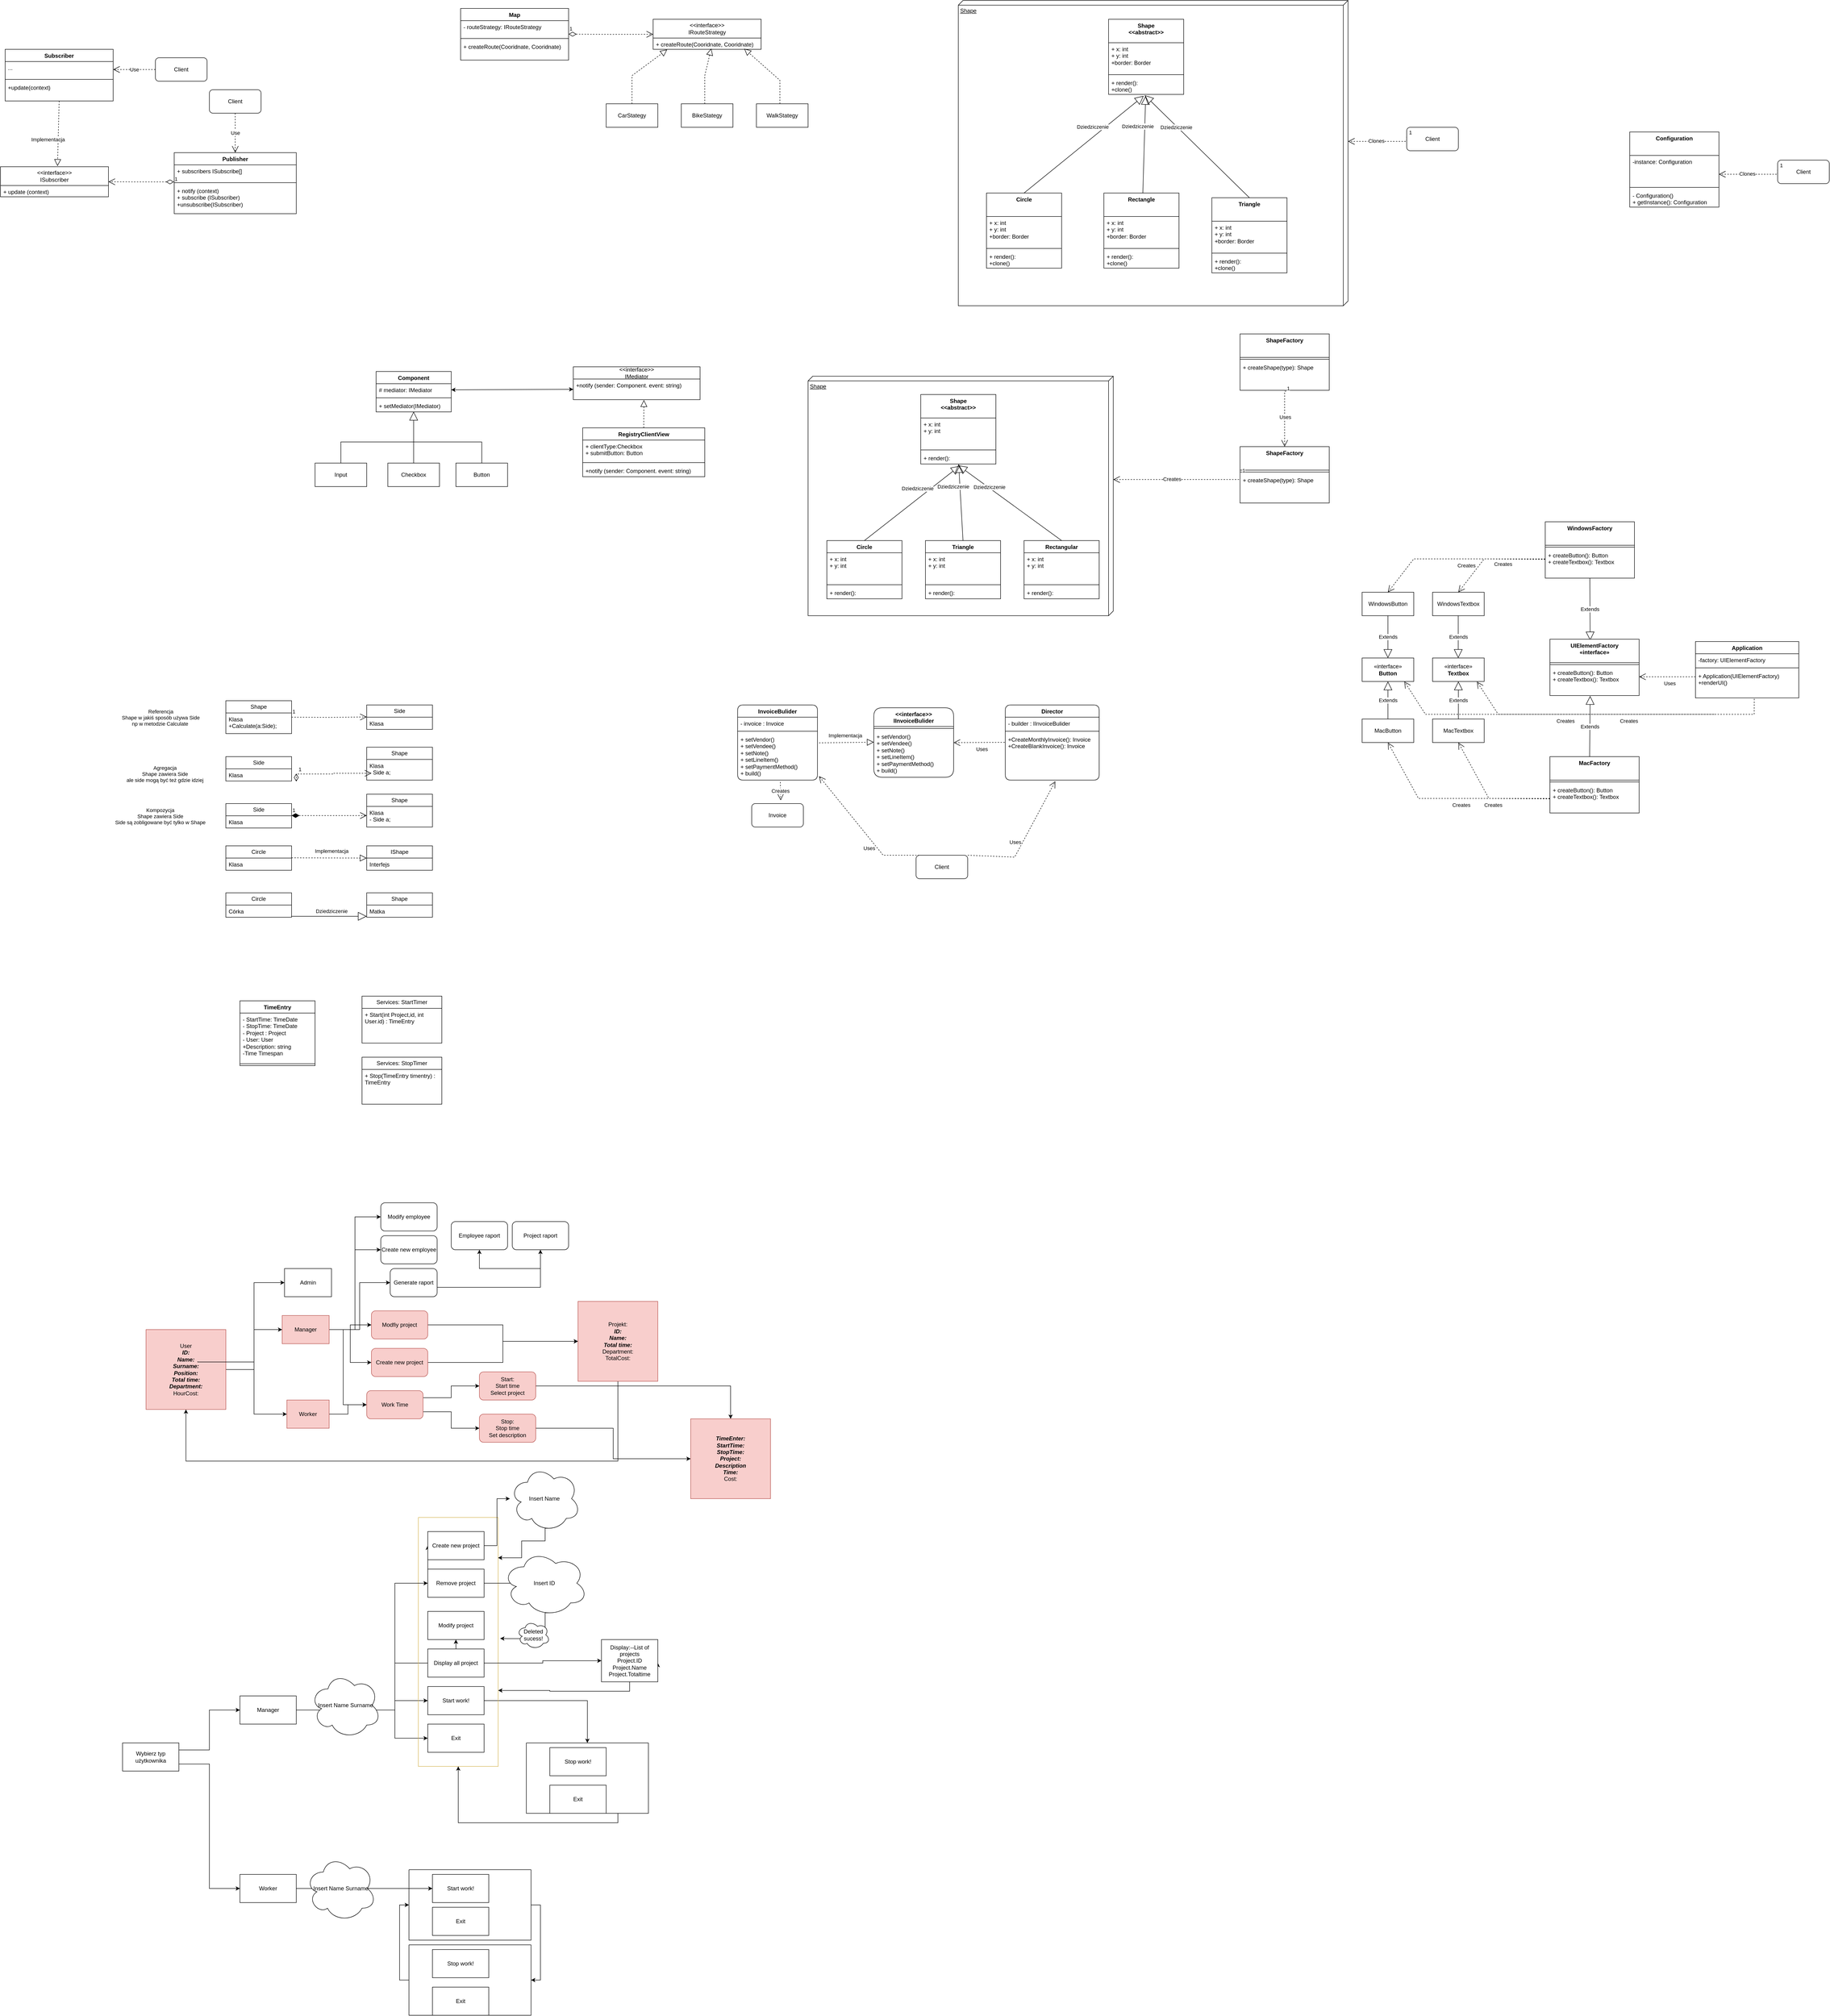 <mxfile version="23.0.2" type="github">
  <diagram name="Strona-1" id="yKga03g6jz8WkU559Z67">
    <mxGraphModel dx="2620" dy="4440" grid="1" gridSize="10" guides="1" tooltips="1" connect="1" arrows="1" fold="1" page="1" pageScale="1" pageWidth="827" pageHeight="1169" math="0" shadow="0">
      <root>
        <mxCell id="0" />
        <mxCell id="1" parent="0" />
        <mxCell id="xlWYKSIaAv-n1kslFOv--31" value="Shape" style="verticalAlign=top;align=left;spacingTop=8;spacingLeft=2;spacingRight=12;shape=cube;size=10;direction=south;fontStyle=4;html=1;whiteSpace=wrap;" parent="1" vertex="1">
          <mxGeometry x="1830" y="-2740" width="830" height="650" as="geometry" />
        </mxCell>
        <mxCell id="mdG-KwgYNuyGTxRHiD6k-51" value="Shape" style="verticalAlign=top;align=left;spacingTop=8;spacingLeft=2;spacingRight=12;shape=cube;size=10;direction=south;fontStyle=4;html=1;whiteSpace=wrap;" parent="1" vertex="1">
          <mxGeometry x="1510" y="-1940" width="650" height="510" as="geometry" />
        </mxCell>
        <mxCell id="QNOfKq-FGGehNb9AUrvW-5" style="edgeStyle=orthogonalEdgeStyle;rounded=0;orthogonalLoop=1;jettySize=auto;html=1;exitX=1;exitY=0.5;exitDx=0;exitDy=0;entryX=0;entryY=0.5;entryDx=0;entryDy=0;" parent="1" source="QNOfKq-FGGehNb9AUrvW-1" target="QNOfKq-FGGehNb9AUrvW-4" edge="1">
          <mxGeometry relative="1" as="geometry" />
        </mxCell>
        <mxCell id="QNOfKq-FGGehNb9AUrvW-7" style="edgeStyle=orthogonalEdgeStyle;rounded=0;orthogonalLoop=1;jettySize=auto;html=1;exitX=1;exitY=0.5;exitDx=0;exitDy=0;" parent="1" source="QNOfKq-FGGehNb9AUrvW-1" target="QNOfKq-FGGehNb9AUrvW-6" edge="1">
          <mxGeometry relative="1" as="geometry">
            <Array as="points">
              <mxPoint x="330" y="175" />
              <mxPoint x="330" y="270" />
            </Array>
          </mxGeometry>
        </mxCell>
        <mxCell id="QNOfKq-FGGehNb9AUrvW-1" value="User&lt;br&gt;&lt;b&gt;&lt;i&gt;ID:&lt;br&gt;Name:&lt;br&gt;Surname:&lt;br&gt;Position:&lt;br&gt;Total time:&lt;br&gt;Department:&lt;/i&gt;&lt;/b&gt;&lt;br&gt;HourCost:" style="rounded=0;whiteSpace=wrap;html=1;fillColor=#f8cecc;strokeColor=#b85450;" parent="1" vertex="1">
          <mxGeometry x="100" y="90" width="170" height="170" as="geometry" />
        </mxCell>
        <mxCell id="QNOfKq-FGGehNb9AUrvW-11" style="edgeStyle=orthogonalEdgeStyle;rounded=0;orthogonalLoop=1;jettySize=auto;html=1;exitX=1;exitY=0.5;exitDx=0;exitDy=0;entryX=0;entryY=0.5;entryDx=0;entryDy=0;" parent="1" source="QNOfKq-FGGehNb9AUrvW-4" target="QNOfKq-FGGehNb9AUrvW-9" edge="1">
          <mxGeometry relative="1" as="geometry">
            <Array as="points">
              <mxPoint x="520" y="90" />
              <mxPoint x="520" y="250" />
            </Array>
          </mxGeometry>
        </mxCell>
        <mxCell id="QNOfKq-FGGehNb9AUrvW-13" style="edgeStyle=orthogonalEdgeStyle;rounded=0;orthogonalLoop=1;jettySize=auto;html=1;exitX=1;exitY=0.5;exitDx=0;exitDy=0;entryX=0;entryY=0.5;entryDx=0;entryDy=0;" parent="1" source="QNOfKq-FGGehNb9AUrvW-4" target="QNOfKq-FGGehNb9AUrvW-12" edge="1">
          <mxGeometry relative="1" as="geometry" />
        </mxCell>
        <mxCell id="QNOfKq-FGGehNb9AUrvW-15" style="edgeStyle=orthogonalEdgeStyle;rounded=0;orthogonalLoop=1;jettySize=auto;html=1;exitX=1;exitY=0.5;exitDx=0;exitDy=0;entryX=0;entryY=0.5;entryDx=0;entryDy=0;" parent="1" source="QNOfKq-FGGehNb9AUrvW-4" target="QNOfKq-FGGehNb9AUrvW-14" edge="1">
          <mxGeometry relative="1" as="geometry" />
        </mxCell>
        <mxCell id="QNOfKq-FGGehNb9AUrvW-16" style="edgeStyle=orthogonalEdgeStyle;rounded=0;orthogonalLoop=1;jettySize=auto;html=1;exitX=1;exitY=0.5;exitDx=0;exitDy=0;entryX=0;entryY=0.5;entryDx=0;entryDy=0;" parent="1" source="QNOfKq-FGGehNb9AUrvW-4" target="QNOfKq-FGGehNb9AUrvW-17" edge="1">
          <mxGeometry relative="1" as="geometry">
            <mxPoint x="530.0" y="20" as="targetPoint" />
          </mxGeometry>
        </mxCell>
        <mxCell id="QNOfKq-FGGehNb9AUrvW-18" style="edgeStyle=orthogonalEdgeStyle;rounded=0;orthogonalLoop=1;jettySize=auto;html=1;exitX=1;exitY=0.5;exitDx=0;exitDy=0;entryX=0;entryY=0.5;entryDx=0;entryDy=0;" parent="1" source="QNOfKq-FGGehNb9AUrvW-4" target="QNOfKq-FGGehNb9AUrvW-19" edge="1">
          <mxGeometry relative="1" as="geometry">
            <mxPoint x="530" y="-70" as="targetPoint" />
          </mxGeometry>
        </mxCell>
        <mxCell id="QNOfKq-FGGehNb9AUrvW-26" style="edgeStyle=orthogonalEdgeStyle;rounded=0;orthogonalLoop=1;jettySize=auto;html=1;exitX=1;exitY=0.5;exitDx=0;exitDy=0;entryX=0;entryY=0.5;entryDx=0;entryDy=0;" parent="1" source="QNOfKq-FGGehNb9AUrvW-4" target="QNOfKq-FGGehNb9AUrvW-25" edge="1">
          <mxGeometry relative="1" as="geometry" />
        </mxCell>
        <mxCell id="QNOfKq-FGGehNb9AUrvW-4" value="Manager" style="rounded=0;whiteSpace=wrap;html=1;fillColor=#f8cecc;strokeColor=#b85450;" parent="1" vertex="1">
          <mxGeometry x="390" y="60" width="100" height="60" as="geometry" />
        </mxCell>
        <mxCell id="QNOfKq-FGGehNb9AUrvW-10" style="edgeStyle=orthogonalEdgeStyle;rounded=0;orthogonalLoop=1;jettySize=auto;html=1;exitX=1;exitY=0.5;exitDx=0;exitDy=0;" parent="1" source="QNOfKq-FGGehNb9AUrvW-6" target="QNOfKq-FGGehNb9AUrvW-9" edge="1">
          <mxGeometry relative="1" as="geometry" />
        </mxCell>
        <mxCell id="QNOfKq-FGGehNb9AUrvW-6" value="Worker" style="rounded=0;whiteSpace=wrap;html=1;fillColor=#f8cecc;strokeColor=#b85450;" parent="1" vertex="1">
          <mxGeometry x="400" y="240" width="90" height="60" as="geometry" />
        </mxCell>
        <mxCell id="QNOfKq-FGGehNb9AUrvW-30" style="edgeStyle=orthogonalEdgeStyle;rounded=0;orthogonalLoop=1;jettySize=auto;html=1;exitX=1;exitY=0.25;exitDx=0;exitDy=0;entryX=0;entryY=0.5;entryDx=0;entryDy=0;" parent="1" source="QNOfKq-FGGehNb9AUrvW-9" target="QNOfKq-FGGehNb9AUrvW-34" edge="1">
          <mxGeometry relative="1" as="geometry">
            <mxPoint x="760" y="235" as="targetPoint" />
          </mxGeometry>
        </mxCell>
        <mxCell id="QNOfKq-FGGehNb9AUrvW-31" style="edgeStyle=orthogonalEdgeStyle;rounded=0;orthogonalLoop=1;jettySize=auto;html=1;exitX=1;exitY=0.75;exitDx=0;exitDy=0;entryX=0;entryY=0.5;entryDx=0;entryDy=0;" parent="1" source="QNOfKq-FGGehNb9AUrvW-9" target="QNOfKq-FGGehNb9AUrvW-32" edge="1">
          <mxGeometry relative="1" as="geometry">
            <mxPoint x="760" y="265" as="targetPoint" />
          </mxGeometry>
        </mxCell>
        <mxCell id="QNOfKq-FGGehNb9AUrvW-9" value="Work Time" style="rounded=1;whiteSpace=wrap;html=1;fillColor=#f8cecc;strokeColor=#b85450;" parent="1" vertex="1">
          <mxGeometry x="570" y="220" width="120" height="60" as="geometry" />
        </mxCell>
        <mxCell id="QNOfKq-FGGehNb9AUrvW-24" style="edgeStyle=orthogonalEdgeStyle;rounded=0;orthogonalLoop=1;jettySize=auto;html=1;exitX=1;exitY=0.5;exitDx=0;exitDy=0;entryX=0;entryY=0.5;entryDx=0;entryDy=0;" parent="1" source="QNOfKq-FGGehNb9AUrvW-12" target="QNOfKq-FGGehNb9AUrvW-23" edge="1">
          <mxGeometry relative="1" as="geometry" />
        </mxCell>
        <mxCell id="QNOfKq-FGGehNb9AUrvW-12" value="Create new project" style="rounded=1;whiteSpace=wrap;html=1;fillColor=#f8cecc;strokeColor=#b85450;" parent="1" vertex="1">
          <mxGeometry x="580" y="130" width="120" height="60" as="geometry" />
        </mxCell>
        <mxCell id="QNOfKq-FGGehNb9AUrvW-35" style="edgeStyle=orthogonalEdgeStyle;rounded=0;orthogonalLoop=1;jettySize=auto;html=1;exitX=1;exitY=0.5;exitDx=0;exitDy=0;entryX=0;entryY=0.5;entryDx=0;entryDy=0;" parent="1" source="QNOfKq-FGGehNb9AUrvW-14" target="QNOfKq-FGGehNb9AUrvW-23" edge="1">
          <mxGeometry relative="1" as="geometry">
            <Array as="points">
              <mxPoint x="860" y="80" />
              <mxPoint x="860" y="115" />
            </Array>
          </mxGeometry>
        </mxCell>
        <mxCell id="QNOfKq-FGGehNb9AUrvW-14" value="Modfiy project" style="rounded=1;whiteSpace=wrap;html=1;fillColor=#f8cecc;strokeColor=#b85450;" parent="1" vertex="1">
          <mxGeometry x="580" y="50" width="120" height="60" as="geometry" />
        </mxCell>
        <mxCell id="QNOfKq-FGGehNb9AUrvW-22" style="edgeStyle=orthogonalEdgeStyle;rounded=0;orthogonalLoop=1;jettySize=auto;html=1;exitX=1;exitY=0.5;exitDx=0;exitDy=0;entryX=0.5;entryY=1;entryDx=0;entryDy=0;" parent="1" source="QNOfKq-FGGehNb9AUrvW-17" target="QNOfKq-FGGehNb9AUrvW-28" edge="1">
          <mxGeometry relative="1" as="geometry">
            <Array as="points">
              <mxPoint x="940" />
              <mxPoint x="940" y="-40" />
              <mxPoint x="810" y="-40" />
            </Array>
          </mxGeometry>
        </mxCell>
        <mxCell id="QNOfKq-FGGehNb9AUrvW-29" style="edgeStyle=orthogonalEdgeStyle;rounded=0;orthogonalLoop=1;jettySize=auto;html=1;exitX=1;exitY=0.5;exitDx=0;exitDy=0;entryX=0.5;entryY=1;entryDx=0;entryDy=0;" parent="1" source="QNOfKq-FGGehNb9AUrvW-17" target="QNOfKq-FGGehNb9AUrvW-21" edge="1">
          <mxGeometry relative="1" as="geometry">
            <Array as="points">
              <mxPoint x="720" />
              <mxPoint x="940" />
            </Array>
          </mxGeometry>
        </mxCell>
        <mxCell id="QNOfKq-FGGehNb9AUrvW-17" value="Generate raport" style="rounded=1;whiteSpace=wrap;html=1;" parent="1" vertex="1">
          <mxGeometry x="620" y="-40" width="100" height="60" as="geometry" />
        </mxCell>
        <mxCell id="QNOfKq-FGGehNb9AUrvW-19" value="Create new employee" style="rounded=1;whiteSpace=wrap;html=1;" parent="1" vertex="1">
          <mxGeometry x="600" y="-110" width="120" height="60" as="geometry" />
        </mxCell>
        <mxCell id="QNOfKq-FGGehNb9AUrvW-21" value="Project raport" style="rounded=1;whiteSpace=wrap;html=1;" parent="1" vertex="1">
          <mxGeometry x="880" y="-140" width="120" height="60" as="geometry" />
        </mxCell>
        <mxCell id="QNOfKq-FGGehNb9AUrvW-27" style="edgeStyle=orthogonalEdgeStyle;rounded=0;orthogonalLoop=1;jettySize=auto;html=1;exitX=0.5;exitY=1;exitDx=0;exitDy=0;entryX=0.5;entryY=1;entryDx=0;entryDy=0;" parent="1" source="QNOfKq-FGGehNb9AUrvW-23" target="QNOfKq-FGGehNb9AUrvW-1" edge="1">
          <mxGeometry relative="1" as="geometry">
            <Array as="points">
              <mxPoint x="1105" y="370" />
              <mxPoint x="185" y="370" />
            </Array>
          </mxGeometry>
        </mxCell>
        <mxCell id="QNOfKq-FGGehNb9AUrvW-23" value="Projekt:&lt;br&gt;&lt;i style=&quot;font-weight: bold;&quot;&gt;ID:&lt;/i&gt;&lt;br&gt;&lt;i style=&quot;font-weight: bold;&quot;&gt;Name:&lt;/i&gt;&lt;br&gt;&lt;i style=&quot;font-weight: bold;&quot;&gt;Total time:&lt;/i&gt;&lt;br&gt;Department:&lt;br&gt;TotalCost:" style="rounded=0;whiteSpace=wrap;html=1;fillColor=#f8cecc;strokeColor=#b85450;" parent="1" vertex="1">
          <mxGeometry x="1020" y="30" width="170" height="170" as="geometry" />
        </mxCell>
        <mxCell id="QNOfKq-FGGehNb9AUrvW-25" value="Modify employee" style="rounded=1;whiteSpace=wrap;html=1;" parent="1" vertex="1">
          <mxGeometry x="600" y="-180" width="120" height="60" as="geometry" />
        </mxCell>
        <mxCell id="QNOfKq-FGGehNb9AUrvW-28" value="Employee raport" style="rounded=1;whiteSpace=wrap;html=1;" parent="1" vertex="1">
          <mxGeometry x="750" y="-140" width="120" height="60" as="geometry" />
        </mxCell>
        <mxCell id="QNOfKq-FGGehNb9AUrvW-38" style="edgeStyle=orthogonalEdgeStyle;rounded=0;orthogonalLoop=1;jettySize=auto;html=1;exitX=1;exitY=0.5;exitDx=0;exitDy=0;" parent="1" source="QNOfKq-FGGehNb9AUrvW-32" target="QNOfKq-FGGehNb9AUrvW-36" edge="1">
          <mxGeometry relative="1" as="geometry" />
        </mxCell>
        <mxCell id="QNOfKq-FGGehNb9AUrvW-32" value="Stop:&lt;br&gt;Stop time&lt;br&gt;Set description" style="rounded=1;whiteSpace=wrap;html=1;fillColor=#f8cecc;strokeColor=#b85450;" parent="1" vertex="1">
          <mxGeometry x="810" y="270" width="120" height="60" as="geometry" />
        </mxCell>
        <mxCell id="QNOfKq-FGGehNb9AUrvW-37" style="edgeStyle=orthogonalEdgeStyle;rounded=0;orthogonalLoop=1;jettySize=auto;html=1;exitX=1;exitY=0.5;exitDx=0;exitDy=0;" parent="1" source="QNOfKq-FGGehNb9AUrvW-34" target="QNOfKq-FGGehNb9AUrvW-36" edge="1">
          <mxGeometry relative="1" as="geometry" />
        </mxCell>
        <mxCell id="QNOfKq-FGGehNb9AUrvW-34" value="Start:&lt;br&gt;Start time&lt;br&gt;Select project" style="rounded=1;whiteSpace=wrap;html=1;fillColor=#f8cecc;strokeColor=#b85450;" parent="1" vertex="1">
          <mxGeometry x="810" y="180" width="120" height="60" as="geometry" />
        </mxCell>
        <mxCell id="QNOfKq-FGGehNb9AUrvW-36" value="&lt;b&gt;&lt;i&gt;TimeEnter:&lt;br&gt;StartTime:&lt;br&gt;StopTime:&lt;br&gt;Project:&lt;br&gt;Description&lt;br&gt;Time:&lt;/i&gt;&lt;/b&gt;&lt;br&gt;Cost:" style="rounded=0;whiteSpace=wrap;html=1;fillColor=#f8cecc;strokeColor=#b85450;" parent="1" vertex="1">
          <mxGeometry x="1260" y="280" width="170" height="170" as="geometry" />
        </mxCell>
        <mxCell id="QNOfKq-FGGehNb9AUrvW-39" value="Admin" style="rounded=0;whiteSpace=wrap;html=1;" parent="1" vertex="1">
          <mxGeometry x="395" y="-40" width="100" height="60" as="geometry" />
        </mxCell>
        <mxCell id="QNOfKq-FGGehNb9AUrvW-40" style="edgeStyle=orthogonalEdgeStyle;rounded=0;orthogonalLoop=1;jettySize=auto;html=1;exitX=1;exitY=0.5;exitDx=0;exitDy=0;entryX=0;entryY=0.5;entryDx=0;entryDy=0;" parent="1" target="QNOfKq-FGGehNb9AUrvW-39" edge="1">
          <mxGeometry relative="1" as="geometry">
            <mxPoint x="210" y="157.98" as="sourcePoint" />
            <mxPoint x="310" y="-40" as="targetPoint" />
            <Array as="points">
              <mxPoint x="210" y="159" />
              <mxPoint x="330" y="159" />
              <mxPoint x="330" y="-10" />
            </Array>
          </mxGeometry>
        </mxCell>
        <mxCell id="SCXQhNfWWqAkwV2kOfwK-6" style="edgeStyle=orthogonalEdgeStyle;rounded=0;orthogonalLoop=1;jettySize=auto;html=1;exitX=1;exitY=0.25;exitDx=0;exitDy=0;entryX=0;entryY=0.5;entryDx=0;entryDy=0;" parent="1" source="SCXQhNfWWqAkwV2kOfwK-1" target="SCXQhNfWWqAkwV2kOfwK-2" edge="1">
          <mxGeometry relative="1" as="geometry" />
        </mxCell>
        <mxCell id="SCXQhNfWWqAkwV2kOfwK-7" style="edgeStyle=orthogonalEdgeStyle;rounded=0;orthogonalLoop=1;jettySize=auto;html=1;exitX=1;exitY=0.75;exitDx=0;exitDy=0;entryX=0;entryY=0.5;entryDx=0;entryDy=0;" parent="1" source="SCXQhNfWWqAkwV2kOfwK-1" target="SCXQhNfWWqAkwV2kOfwK-3" edge="1">
          <mxGeometry relative="1" as="geometry" />
        </mxCell>
        <mxCell id="SCXQhNfWWqAkwV2kOfwK-1" value="Wybierz typ użytkownika" style="rounded=0;whiteSpace=wrap;html=1;" parent="1" vertex="1">
          <mxGeometry x="50" y="970" width="120" height="60" as="geometry" />
        </mxCell>
        <mxCell id="SCXQhNfWWqAkwV2kOfwK-11" style="edgeStyle=orthogonalEdgeStyle;rounded=0;orthogonalLoop=1;jettySize=auto;html=1;exitX=1;exitY=0.5;exitDx=0;exitDy=0;entryX=0;entryY=0.5;entryDx=0;entryDy=0;" parent="1" source="SCXQhNfWWqAkwV2kOfwK-2" target="SCXQhNfWWqAkwV2kOfwK-8" edge="1">
          <mxGeometry relative="1" as="geometry">
            <Array as="points">
              <mxPoint x="630" y="900" />
              <mxPoint x="630" y="630" />
            </Array>
          </mxGeometry>
        </mxCell>
        <mxCell id="SCXQhNfWWqAkwV2kOfwK-12" style="edgeStyle=orthogonalEdgeStyle;rounded=0;orthogonalLoop=1;jettySize=auto;html=1;exitX=1;exitY=0.5;exitDx=0;exitDy=0;" parent="1" source="SCXQhNfWWqAkwV2kOfwK-2" target="SCXQhNfWWqAkwV2kOfwK-9" edge="1">
          <mxGeometry relative="1" as="geometry">
            <Array as="points">
              <mxPoint x="630" y="900" />
              <mxPoint x="630" y="800" />
            </Array>
          </mxGeometry>
        </mxCell>
        <mxCell id="SCXQhNfWWqAkwV2kOfwK-13" style="edgeStyle=orthogonalEdgeStyle;rounded=0;orthogonalLoop=1;jettySize=auto;html=1;exitX=1;exitY=0.5;exitDx=0;exitDy=0;entryX=0;entryY=0.5;entryDx=0;entryDy=0;" parent="1" source="SCXQhNfWWqAkwV2kOfwK-2" target="SCXQhNfWWqAkwV2kOfwK-10" edge="1">
          <mxGeometry relative="1" as="geometry">
            <Array as="points">
              <mxPoint x="630" y="900" />
              <mxPoint x="630" y="880" />
            </Array>
          </mxGeometry>
        </mxCell>
        <mxCell id="SCXQhNfWWqAkwV2kOfwK-23" style="edgeStyle=orthogonalEdgeStyle;rounded=0;orthogonalLoop=1;jettySize=auto;html=1;exitX=1;exitY=0.5;exitDx=0;exitDy=0;entryX=0;entryY=0.5;entryDx=0;entryDy=0;" parent="1" source="SCXQhNfWWqAkwV2kOfwK-2" target="SCXQhNfWWqAkwV2kOfwK-22" edge="1">
          <mxGeometry relative="1" as="geometry">
            <Array as="points">
              <mxPoint x="630" y="900" />
              <mxPoint x="630" y="960" />
            </Array>
          </mxGeometry>
        </mxCell>
        <mxCell id="SCXQhNfWWqAkwV2kOfwK-2" value="Manager" style="rounded=0;whiteSpace=wrap;html=1;" parent="1" vertex="1">
          <mxGeometry x="300" y="870" width="120" height="60" as="geometry" />
        </mxCell>
        <mxCell id="SCXQhNfWWqAkwV2kOfwK-15" style="edgeStyle=orthogonalEdgeStyle;rounded=0;orthogonalLoop=1;jettySize=auto;html=1;exitX=1;exitY=0.5;exitDx=0;exitDy=0;entryX=0;entryY=0.5;entryDx=0;entryDy=0;" parent="1" source="SCXQhNfWWqAkwV2kOfwK-3" target="SCXQhNfWWqAkwV2kOfwK-14" edge="1">
          <mxGeometry relative="1" as="geometry" />
        </mxCell>
        <mxCell id="SCXQhNfWWqAkwV2kOfwK-3" value="Worker" style="rounded=0;whiteSpace=wrap;html=1;" parent="1" vertex="1">
          <mxGeometry x="300" y="1250" width="120" height="60" as="geometry" />
        </mxCell>
        <mxCell id="SCXQhNfWWqAkwV2kOfwK-59" style="edgeStyle=orthogonalEdgeStyle;rounded=0;orthogonalLoop=1;jettySize=auto;html=1;exitX=1;exitY=0.5;exitDx=0;exitDy=0;entryX=0.5;entryY=0;entryDx=0;entryDy=0;" parent="1" source="SCXQhNfWWqAkwV2kOfwK-10" target="SCXQhNfWWqAkwV2kOfwK-58" edge="1">
          <mxGeometry relative="1" as="geometry" />
        </mxCell>
        <mxCell id="SCXQhNfWWqAkwV2kOfwK-10" value="Start work!" style="rounded=0;whiteSpace=wrap;html=1;" parent="1" vertex="1">
          <mxGeometry x="700" y="850" width="120" height="60" as="geometry" />
        </mxCell>
        <mxCell id="SCXQhNfWWqAkwV2kOfwK-14" value="Start work!" style="rounded=0;whiteSpace=wrap;html=1;" parent="1" vertex="1">
          <mxGeometry x="710" y="1250" width="120" height="60" as="geometry" />
        </mxCell>
        <mxCell id="SCXQhNfWWqAkwV2kOfwK-16" value="Stop work!" style="rounded=0;whiteSpace=wrap;html=1;" parent="1" vertex="1">
          <mxGeometry x="710" y="1410" width="120" height="60" as="geometry" />
        </mxCell>
        <mxCell id="SCXQhNfWWqAkwV2kOfwK-20" value="Exit" style="rounded=0;whiteSpace=wrap;html=1;" parent="1" vertex="1">
          <mxGeometry x="710" y="1490" width="120" height="60" as="geometry" />
        </mxCell>
        <mxCell id="SCXQhNfWWqAkwV2kOfwK-22" value="Exit" style="rounded=0;whiteSpace=wrap;html=1;" parent="1" vertex="1">
          <mxGeometry x="700" y="930" width="120" height="60" as="geometry" />
        </mxCell>
        <mxCell id="SCXQhNfWWqAkwV2kOfwK-24" value="" style="swimlane;startSize=0;fillColor=#fff2cc;strokeColor=#d6b656;" parent="1" vertex="1">
          <mxGeometry x="680" y="490" width="170" height="530" as="geometry" />
        </mxCell>
        <mxCell id="SCXQhNfWWqAkwV2kOfwK-8" value="Create new project" style="rounded=0;whiteSpace=wrap;html=1;" parent="SCXQhNfWWqAkwV2kOfwK-24" vertex="1">
          <mxGeometry x="20" y="30" width="120" height="60" as="geometry" />
        </mxCell>
        <mxCell id="SCXQhNfWWqAkwV2kOfwK-9" value="Modify project" style="rounded=0;whiteSpace=wrap;html=1;" parent="SCXQhNfWWqAkwV2kOfwK-24" vertex="1">
          <mxGeometry x="20" y="200" width="120" height="60" as="geometry" />
        </mxCell>
        <mxCell id="SCXQhNfWWqAkwV2kOfwK-42" style="edgeStyle=orthogonalEdgeStyle;rounded=0;orthogonalLoop=1;jettySize=auto;html=1;exitX=1;exitY=0.5;exitDx=0;exitDy=0;" parent="SCXQhNfWWqAkwV2kOfwK-24" source="SCXQhNfWWqAkwV2kOfwK-38" edge="1">
          <mxGeometry relative="1" as="geometry">
            <mxPoint x="330" y="140" as="targetPoint" />
          </mxGeometry>
        </mxCell>
        <mxCell id="SCXQhNfWWqAkwV2kOfwK-38" value="Remove project" style="rounded=0;whiteSpace=wrap;html=1;" parent="SCXQhNfWWqAkwV2kOfwK-24" vertex="1">
          <mxGeometry x="20" y="110" width="120" height="60" as="geometry" />
        </mxCell>
        <mxCell id="SCXQhNfWWqAkwV2kOfwK-44" style="edgeStyle=orthogonalEdgeStyle;rounded=0;orthogonalLoop=1;jettySize=auto;html=1;exitX=1;exitY=0.5;exitDx=0;exitDy=0;" parent="SCXQhNfWWqAkwV2kOfwK-24" source="SCXQhNfWWqAkwV2kOfwK-45" edge="1">
          <mxGeometry relative="1" as="geometry">
            <mxPoint x="510" y="309.833" as="targetPoint" />
            <Array as="points">
              <mxPoint x="510" y="320" />
              <mxPoint x="510" y="320" />
            </Array>
          </mxGeometry>
        </mxCell>
        <mxCell id="SCXQhNfWWqAkwV2kOfwK-43" value="Display all project" style="rounded=0;whiteSpace=wrap;html=1;" parent="SCXQhNfWWqAkwV2kOfwK-24" vertex="1">
          <mxGeometry x="20" y="280" width="120" height="60" as="geometry" />
        </mxCell>
        <mxCell id="SCXQhNfWWqAkwV2kOfwK-45" value="Display:--List of projects&lt;br&gt;Project.ID&lt;br&gt;Project.Name&lt;br&gt;Project.Totaltime" style="rounded=0;whiteSpace=wrap;html=1;" parent="SCXQhNfWWqAkwV2kOfwK-24" vertex="1">
          <mxGeometry x="390" y="260" width="120" height="90" as="geometry" />
        </mxCell>
        <mxCell id="SCXQhNfWWqAkwV2kOfwK-46" value="" style="edgeStyle=orthogonalEdgeStyle;rounded=0;orthogonalLoop=1;jettySize=auto;html=1;exitX=1;exitY=0.5;exitDx=0;exitDy=0;" parent="SCXQhNfWWqAkwV2kOfwK-24" source="SCXQhNfWWqAkwV2kOfwK-43" target="SCXQhNfWWqAkwV2kOfwK-45" edge="1">
          <mxGeometry relative="1" as="geometry">
            <mxPoint x="1190" y="799.833" as="targetPoint" />
            <mxPoint x="820" y="800" as="sourcePoint" />
          </mxGeometry>
        </mxCell>
        <mxCell id="SCXQhNfWWqAkwV2kOfwK-61" style="edgeStyle=orthogonalEdgeStyle;rounded=0;orthogonalLoop=1;jettySize=auto;html=1;exitX=0.5;exitY=1;exitDx=0;exitDy=0;entryX=1;entryY=0.695;entryDx=0;entryDy=0;entryPerimeter=0;" parent="SCXQhNfWWqAkwV2kOfwK-24" source="SCXQhNfWWqAkwV2kOfwK-45" target="SCXQhNfWWqAkwV2kOfwK-24" edge="1">
          <mxGeometry relative="1" as="geometry" />
        </mxCell>
        <mxCell id="SCXQhNfWWqAkwV2kOfwK-25" value="Exit" style="rounded=0;whiteSpace=wrap;html=1;" parent="1" vertex="1">
          <mxGeometry x="710" y="1320" width="120" height="60" as="geometry" />
        </mxCell>
        <mxCell id="SCXQhNfWWqAkwV2kOfwK-34" style="edgeStyle=orthogonalEdgeStyle;rounded=0;orthogonalLoop=1;jettySize=auto;html=1;exitX=1;exitY=0.5;exitDx=0;exitDy=0;entryX=1;entryY=0.5;entryDx=0;entryDy=0;" parent="1" source="SCXQhNfWWqAkwV2kOfwK-26" target="SCXQhNfWWqAkwV2kOfwK-27" edge="1">
          <mxGeometry relative="1" as="geometry">
            <mxPoint x="990" y="1480" as="targetPoint" />
          </mxGeometry>
        </mxCell>
        <mxCell id="SCXQhNfWWqAkwV2kOfwK-26" value="" style="swimlane;startSize=0;" parent="1" vertex="1">
          <mxGeometry x="660" y="1240" width="260" height="150" as="geometry" />
        </mxCell>
        <mxCell id="SCXQhNfWWqAkwV2kOfwK-35" style="edgeStyle=orthogonalEdgeStyle;rounded=0;orthogonalLoop=1;jettySize=auto;html=1;exitX=0;exitY=0.5;exitDx=0;exitDy=0;entryX=0;entryY=0.5;entryDx=0;entryDy=0;" parent="1" source="SCXQhNfWWqAkwV2kOfwK-27" target="SCXQhNfWWqAkwV2kOfwK-26" edge="1">
          <mxGeometry relative="1" as="geometry" />
        </mxCell>
        <mxCell id="SCXQhNfWWqAkwV2kOfwK-27" value="" style="swimlane;startSize=0;" parent="1" vertex="1">
          <mxGeometry x="660" y="1400" width="260" height="150" as="geometry" />
        </mxCell>
        <mxCell id="SCXQhNfWWqAkwV2kOfwK-39" style="edgeStyle=orthogonalEdgeStyle;rounded=0;orthogonalLoop=1;jettySize=auto;html=1;exitX=0.875;exitY=0.5;exitDx=0;exitDy=0;exitPerimeter=0;entryX=0;entryY=0.5;entryDx=0;entryDy=0;" parent="1" source="SCXQhNfWWqAkwV2kOfwK-29" target="SCXQhNfWWqAkwV2kOfwK-38" edge="1">
          <mxGeometry relative="1" as="geometry">
            <Array as="points">
              <mxPoint x="581" y="900" />
              <mxPoint x="630" y="900" />
              <mxPoint x="630" y="630" />
            </Array>
          </mxGeometry>
        </mxCell>
        <mxCell id="SCXQhNfWWqAkwV2kOfwK-29" value="Insert Name Surname" style="ellipse;shape=cloud;whiteSpace=wrap;html=1;" parent="1" vertex="1">
          <mxGeometry x="450" y="820" width="150" height="140" as="geometry" />
        </mxCell>
        <mxCell id="SCXQhNfWWqAkwV2kOfwK-30" value="Insert Name Surname" style="ellipse;shape=cloud;whiteSpace=wrap;html=1;" parent="1" vertex="1">
          <mxGeometry x="440" y="1210" width="150" height="140" as="geometry" />
        </mxCell>
        <mxCell id="SCXQhNfWWqAkwV2kOfwK-31" value="Insert ID&amp;nbsp;&lt;br&gt;" style="ellipse;shape=cloud;whiteSpace=wrap;html=1;" parent="1" vertex="1">
          <mxGeometry x="860" y="560" width="180" height="140" as="geometry" />
        </mxCell>
        <mxCell id="SCXQhNfWWqAkwV2kOfwK-48" value="Insert Name&amp;nbsp;" style="ellipse;shape=cloud;whiteSpace=wrap;html=1;" parent="1" vertex="1">
          <mxGeometry x="875" y="380" width="150" height="140" as="geometry" />
        </mxCell>
        <mxCell id="SCXQhNfWWqAkwV2kOfwK-49" style="edgeStyle=orthogonalEdgeStyle;rounded=0;orthogonalLoop=1;jettySize=auto;html=1;exitX=0.55;exitY=0.95;exitDx=0;exitDy=0;exitPerimeter=0;entryX=1.025;entryY=0.486;entryDx=0;entryDy=0;entryPerimeter=0;" parent="1" source="SCXQhNfWWqAkwV2kOfwK-31" target="SCXQhNfWWqAkwV2kOfwK-24" edge="1">
          <mxGeometry relative="1" as="geometry">
            <Array as="points">
              <mxPoint x="950" y="693" />
              <mxPoint x="950" y="748" />
              <mxPoint x="870" y="748" />
            </Array>
          </mxGeometry>
        </mxCell>
        <mxCell id="SCXQhNfWWqAkwV2kOfwK-50" value="Deleted sucess!" style="ellipse;shape=cloud;whiteSpace=wrap;html=1;" parent="1" vertex="1">
          <mxGeometry x="890" y="710" width="70" height="60" as="geometry" />
        </mxCell>
        <mxCell id="SCXQhNfWWqAkwV2kOfwK-51" style="edgeStyle=orthogonalEdgeStyle;rounded=0;orthogonalLoop=1;jettySize=auto;html=1;exitX=1;exitY=0.5;exitDx=0;exitDy=0;" parent="1" source="SCXQhNfWWqAkwV2kOfwK-8" target="SCXQhNfWWqAkwV2kOfwK-48" edge="1">
          <mxGeometry relative="1" as="geometry" />
        </mxCell>
        <mxCell id="SCXQhNfWWqAkwV2kOfwK-52" style="edgeStyle=orthogonalEdgeStyle;rounded=0;orthogonalLoop=1;jettySize=auto;html=1;exitX=0.55;exitY=0.95;exitDx=0;exitDy=0;exitPerimeter=0;entryX=0.998;entryY=0.162;entryDx=0;entryDy=0;entryPerimeter=0;" parent="1" source="SCXQhNfWWqAkwV2kOfwK-48" target="SCXQhNfWWqAkwV2kOfwK-24" edge="1">
          <mxGeometry relative="1" as="geometry">
            <Array as="points">
              <mxPoint x="950" y="513" />
              <mxPoint x="950" y="540" />
              <mxPoint x="900" y="540" />
              <mxPoint x="900" y="576" />
            </Array>
          </mxGeometry>
        </mxCell>
        <mxCell id="SCXQhNfWWqAkwV2kOfwK-56" value="Stop work!" style="rounded=0;whiteSpace=wrap;html=1;" parent="1" vertex="1">
          <mxGeometry x="960" y="980" width="120" height="60" as="geometry" />
        </mxCell>
        <mxCell id="SCXQhNfWWqAkwV2kOfwK-57" value="Exit" style="rounded=0;whiteSpace=wrap;html=1;" parent="1" vertex="1">
          <mxGeometry x="960" y="1060" width="120" height="60" as="geometry" />
        </mxCell>
        <mxCell id="SCXQhNfWWqAkwV2kOfwK-60" style="edgeStyle=orthogonalEdgeStyle;rounded=0;orthogonalLoop=1;jettySize=auto;html=1;exitX=0.75;exitY=1;exitDx=0;exitDy=0;entryX=0.5;entryY=1;entryDx=0;entryDy=0;" parent="1" source="SCXQhNfWWqAkwV2kOfwK-58" target="SCXQhNfWWqAkwV2kOfwK-24" edge="1">
          <mxGeometry relative="1" as="geometry" />
        </mxCell>
        <mxCell id="SCXQhNfWWqAkwV2kOfwK-58" value="" style="swimlane;startSize=0;" parent="1" vertex="1">
          <mxGeometry x="910" y="970" width="260" height="150" as="geometry" />
        </mxCell>
        <mxCell id="cQKYTx05mYOsWUVWVH_U-2" value="TimeEntry" style="swimlane;fontStyle=1;align=center;verticalAlign=top;childLayout=stackLayout;horizontal=1;startSize=26;horizontalStack=0;resizeParent=1;resizeParentMax=0;resizeLast=0;collapsible=1;marginBottom=0;whiteSpace=wrap;html=1;" parent="1" vertex="1">
          <mxGeometry x="300" y="-610" width="160" height="138" as="geometry">
            <mxRectangle x="350" y="-627" width="100" height="30" as="alternateBounds" />
          </mxGeometry>
        </mxCell>
        <mxCell id="cQKYTx05mYOsWUVWVH_U-3" value="- StartTime: TimeDate&lt;br&gt;- StopTime: TimeDate&lt;br&gt;- Project : Project&lt;br&gt;- User: User&lt;br&gt;+Description: string&lt;br&gt;-Time Timespan&lt;br&gt;" style="text;strokeColor=none;fillColor=none;align=left;verticalAlign=top;spacingLeft=4;spacingRight=4;overflow=hidden;rotatable=0;points=[[0,0.5],[1,0.5]];portConstraint=eastwest;whiteSpace=wrap;html=1;" parent="cQKYTx05mYOsWUVWVH_U-2" vertex="1">
          <mxGeometry y="26" width="160" height="104" as="geometry" />
        </mxCell>
        <mxCell id="cQKYTx05mYOsWUVWVH_U-4" value="" style="line;strokeWidth=1;fillColor=none;align=left;verticalAlign=middle;spacingTop=-1;spacingLeft=3;spacingRight=3;rotatable=0;labelPosition=right;points=[];portConstraint=eastwest;strokeColor=inherit;" parent="cQKYTx05mYOsWUVWVH_U-2" vertex="1">
          <mxGeometry y="130" width="160" height="8" as="geometry" />
        </mxCell>
        <mxCell id="cQKYTx05mYOsWUVWVH_U-10" value="Services: StartTimer" style="swimlane;fontStyle=0;childLayout=stackLayout;horizontal=1;startSize=26;fillColor=none;horizontalStack=0;resizeParent=1;resizeParentMax=0;resizeLast=0;collapsible=1;marginBottom=0;whiteSpace=wrap;html=1;" parent="1" vertex="1">
          <mxGeometry x="560" y="-620" width="170" height="100" as="geometry" />
        </mxCell>
        <mxCell id="cQKYTx05mYOsWUVWVH_U-11" value="+ Start(int Project,id, int User.id) : TimeEntry" style="text;strokeColor=none;fillColor=none;align=left;verticalAlign=top;spacingLeft=4;spacingRight=4;overflow=hidden;rotatable=0;points=[[0,0.5],[1,0.5]];portConstraint=eastwest;whiteSpace=wrap;html=1;" parent="cQKYTx05mYOsWUVWVH_U-10" vertex="1">
          <mxGeometry y="26" width="170" height="74" as="geometry" />
        </mxCell>
        <mxCell id="cQKYTx05mYOsWUVWVH_U-19" value="Services: StopTimer" style="swimlane;fontStyle=0;childLayout=stackLayout;horizontal=1;startSize=26;fillColor=none;horizontalStack=0;resizeParent=1;resizeParentMax=0;resizeLast=0;collapsible=1;marginBottom=0;whiteSpace=wrap;html=1;" parent="1" vertex="1">
          <mxGeometry x="560" y="-490" width="170" height="100" as="geometry" />
        </mxCell>
        <mxCell id="cQKYTx05mYOsWUVWVH_U-20" value="+ Stop(TimeEntry timentry) : TimeEntry" style="text;strokeColor=none;fillColor=none;align=left;verticalAlign=top;spacingLeft=4;spacingRight=4;overflow=hidden;rotatable=0;points=[[0,0.5],[1,0.5]];portConstraint=eastwest;whiteSpace=wrap;html=1;" parent="cQKYTx05mYOsWUVWVH_U-19" vertex="1">
          <mxGeometry y="26" width="170" height="74" as="geometry" />
        </mxCell>
        <mxCell id="cQKYTx05mYOsWUVWVH_U-21" value="" style="endArrow=block;endSize=16;endFill=0;html=1;rounded=0;" parent="1" edge="1">
          <mxGeometry width="160" relative="1" as="geometry">
            <mxPoint x="410" y="-790" as="sourcePoint" />
            <mxPoint x="570" y="-790" as="targetPoint" />
          </mxGeometry>
        </mxCell>
        <mxCell id="cQKYTx05mYOsWUVWVH_U-22" value="Dziedziczenie" style="edgeLabel;html=1;align=center;verticalAlign=middle;resizable=0;points=[];" parent="cQKYTx05mYOsWUVWVH_U-21" vertex="1" connectable="0">
          <mxGeometry x="0.263" y="-1" relative="1" as="geometry">
            <mxPoint x="-16" y="-12" as="offset" />
          </mxGeometry>
        </mxCell>
        <mxCell id="cQKYTx05mYOsWUVWVH_U-23" value="Circle" style="swimlane;fontStyle=0;childLayout=stackLayout;horizontal=1;startSize=26;fillColor=none;horizontalStack=0;resizeParent=1;resizeParentMax=0;resizeLast=0;collapsible=1;marginBottom=0;whiteSpace=wrap;html=1;" parent="1" vertex="1">
          <mxGeometry x="270" y="-840" width="140" height="52" as="geometry" />
        </mxCell>
        <mxCell id="cQKYTx05mYOsWUVWVH_U-25" value="Córka" style="text;strokeColor=none;fillColor=none;align=left;verticalAlign=top;spacingLeft=4;spacingRight=4;overflow=hidden;rotatable=0;points=[[0,0.5],[1,0.5]];portConstraint=eastwest;whiteSpace=wrap;html=1;" parent="cQKYTx05mYOsWUVWVH_U-23" vertex="1">
          <mxGeometry y="26" width="140" height="26" as="geometry" />
        </mxCell>
        <mxCell id="cQKYTx05mYOsWUVWVH_U-27" value="Shape" style="swimlane;fontStyle=0;childLayout=stackLayout;horizontal=1;startSize=26;fillColor=none;horizontalStack=0;resizeParent=1;resizeParentMax=0;resizeLast=0;collapsible=1;marginBottom=0;whiteSpace=wrap;html=1;" parent="1" vertex="1">
          <mxGeometry x="570" y="-840" width="140" height="52" as="geometry" />
        </mxCell>
        <mxCell id="cQKYTx05mYOsWUVWVH_U-29" value="Matka" style="text;strokeColor=none;fillColor=none;align=left;verticalAlign=top;spacingLeft=4;spacingRight=4;overflow=hidden;rotatable=0;points=[[0,0.5],[1,0.5]];portConstraint=eastwest;whiteSpace=wrap;html=1;" parent="cQKYTx05mYOsWUVWVH_U-27" vertex="1">
          <mxGeometry y="26" width="140" height="26" as="geometry" />
        </mxCell>
        <mxCell id="UWL07aWPYAHgZYYo93iV-3" value="Circle" style="swimlane;fontStyle=0;childLayout=stackLayout;horizontal=1;startSize=26;fillColor=none;horizontalStack=0;resizeParent=1;resizeParentMax=0;resizeLast=0;collapsible=1;marginBottom=0;whiteSpace=wrap;html=1;" parent="1" vertex="1">
          <mxGeometry x="270" y="-940" width="140" height="52" as="geometry" />
        </mxCell>
        <mxCell id="UWL07aWPYAHgZYYo93iV-4" value="Klasa" style="text;strokeColor=none;fillColor=none;align=left;verticalAlign=top;spacingLeft=4;spacingRight=4;overflow=hidden;rotatable=0;points=[[0,0.5],[1,0.5]];portConstraint=eastwest;whiteSpace=wrap;html=1;" parent="UWL07aWPYAHgZYYo93iV-3" vertex="1">
          <mxGeometry y="26" width="140" height="26" as="geometry" />
        </mxCell>
        <mxCell id="UWL07aWPYAHgZYYo93iV-5" value="IShape" style="swimlane;fontStyle=0;childLayout=stackLayout;horizontal=1;startSize=26;fillColor=none;horizontalStack=0;resizeParent=1;resizeParentMax=0;resizeLast=0;collapsible=1;marginBottom=0;whiteSpace=wrap;html=1;" parent="1" vertex="1">
          <mxGeometry x="570" y="-940" width="140" height="52" as="geometry" />
        </mxCell>
        <mxCell id="UWL07aWPYAHgZYYo93iV-6" value="Interfejs" style="text;strokeColor=none;fillColor=none;align=left;verticalAlign=top;spacingLeft=4;spacingRight=4;overflow=hidden;rotatable=0;points=[[0,0.5],[1,0.5]];portConstraint=eastwest;whiteSpace=wrap;html=1;" parent="UWL07aWPYAHgZYYo93iV-5" vertex="1">
          <mxGeometry y="26" width="140" height="26" as="geometry" />
        </mxCell>
        <mxCell id="UWL07aWPYAHgZYYo93iV-7" value="" style="endArrow=block;dashed=1;endFill=0;endSize=12;html=1;rounded=0;" parent="1" edge="1">
          <mxGeometry width="160" relative="1" as="geometry">
            <mxPoint x="410" y="-914.5" as="sourcePoint" />
            <mxPoint x="570" y="-914" as="targetPoint" />
          </mxGeometry>
        </mxCell>
        <mxCell id="UWL07aWPYAHgZYYo93iV-8" value="Implementacja" style="edgeLabel;html=1;align=center;verticalAlign=middle;resizable=0;points=[];" parent="UWL07aWPYAHgZYYo93iV-7" vertex="1" connectable="0">
          <mxGeometry x="0.362" y="2" relative="1" as="geometry">
            <mxPoint x="-24" y="-13" as="offset" />
          </mxGeometry>
        </mxCell>
        <mxCell id="UWL07aWPYAHgZYYo93iV-9" value="Side" style="swimlane;fontStyle=0;childLayout=stackLayout;horizontal=1;startSize=26;fillColor=none;horizontalStack=0;resizeParent=1;resizeParentMax=0;resizeLast=0;collapsible=1;marginBottom=0;whiteSpace=wrap;html=1;" parent="1" vertex="1">
          <mxGeometry x="270" y="-1030" width="140" height="52" as="geometry" />
        </mxCell>
        <mxCell id="UWL07aWPYAHgZYYo93iV-10" value="Klasa" style="text;strokeColor=none;fillColor=none;align=left;verticalAlign=top;spacingLeft=4;spacingRight=4;overflow=hidden;rotatable=0;points=[[0,0.5],[1,0.5]];portConstraint=eastwest;whiteSpace=wrap;html=1;" parent="UWL07aWPYAHgZYYo93iV-9" vertex="1">
          <mxGeometry y="26" width="140" height="26" as="geometry" />
        </mxCell>
        <mxCell id="UWL07aWPYAHgZYYo93iV-11" value="Shape" style="swimlane;fontStyle=0;childLayout=stackLayout;horizontal=1;startSize=26;fillColor=none;horizontalStack=0;resizeParent=1;resizeParentMax=0;resizeLast=0;collapsible=1;marginBottom=0;whiteSpace=wrap;html=1;" parent="1" vertex="1">
          <mxGeometry x="570" y="-1050" width="140" height="70" as="geometry" />
        </mxCell>
        <mxCell id="UWL07aWPYAHgZYYo93iV-12" value="Klasa&lt;br&gt;- Side a;" style="text;strokeColor=none;fillColor=none;align=left;verticalAlign=top;spacingLeft=4;spacingRight=4;overflow=hidden;rotatable=0;points=[[0,0.5],[1,0.5]];portConstraint=eastwest;whiteSpace=wrap;html=1;" parent="UWL07aWPYAHgZYYo93iV-11" vertex="1">
          <mxGeometry y="26" width="140" height="44" as="geometry" />
        </mxCell>
        <mxCell id="UWL07aWPYAHgZYYo93iV-17" value="1" style="endArrow=open;html=1;endSize=12;startArrow=diamondThin;startSize=14;startFill=1;edgeStyle=orthogonalEdgeStyle;align=left;verticalAlign=bottom;rounded=0;dashed=1;" parent="1" edge="1">
          <mxGeometry x="-1" y="3" relative="1" as="geometry">
            <mxPoint x="410" y="-1004.5" as="sourcePoint" />
            <mxPoint x="570" y="-1004.5" as="targetPoint" />
          </mxGeometry>
        </mxCell>
        <mxCell id="UWL07aWPYAHgZYYo93iV-18" value="Kompozycja&lt;br&gt;Shape zawiera Side&lt;br&gt;Side są zobligowane być tylko w Shape" style="edgeLabel;html=1;align=center;verticalAlign=middle;resizable=0;points=[];" parent="UWL07aWPYAHgZYYo93iV-17" vertex="1" connectable="0">
          <mxGeometry x="-0.087" y="3" relative="1" as="geometry">
            <mxPoint x="-353" y="4" as="offset" />
          </mxGeometry>
        </mxCell>
        <mxCell id="UWL07aWPYAHgZYYo93iV-19" value="Side" style="swimlane;fontStyle=0;childLayout=stackLayout;horizontal=1;startSize=26;fillColor=none;horizontalStack=0;resizeParent=1;resizeParentMax=0;resizeLast=0;collapsible=1;marginBottom=0;whiteSpace=wrap;html=1;" parent="1" vertex="1">
          <mxGeometry x="270" y="-1130" width="140" height="52" as="geometry" />
        </mxCell>
        <mxCell id="UWL07aWPYAHgZYYo93iV-20" value="Klasa" style="text;strokeColor=none;fillColor=none;align=left;verticalAlign=top;spacingLeft=4;spacingRight=4;overflow=hidden;rotatable=0;points=[[0,0.5],[1,0.5]];portConstraint=eastwest;whiteSpace=wrap;html=1;" parent="UWL07aWPYAHgZYYo93iV-19" vertex="1">
          <mxGeometry y="26" width="140" height="26" as="geometry" />
        </mxCell>
        <mxCell id="UWL07aWPYAHgZYYo93iV-21" value="Shape" style="swimlane;fontStyle=0;childLayout=stackLayout;horizontal=1;startSize=26;fillColor=none;horizontalStack=0;resizeParent=1;resizeParentMax=0;resizeLast=0;collapsible=1;marginBottom=0;whiteSpace=wrap;html=1;" parent="1" vertex="1">
          <mxGeometry x="570" y="-1150" width="140" height="70" as="geometry" />
        </mxCell>
        <mxCell id="UWL07aWPYAHgZYYo93iV-22" value="Klasa&lt;br&gt;- Side a;" style="text;strokeColor=none;fillColor=none;align=left;verticalAlign=top;spacingLeft=4;spacingRight=4;overflow=hidden;rotatable=0;points=[[0,0.5],[1,0.5]];portConstraint=eastwest;whiteSpace=wrap;html=1;" parent="UWL07aWPYAHgZYYo93iV-21" vertex="1">
          <mxGeometry y="26" width="140" height="44" as="geometry" />
        </mxCell>
        <mxCell id="UWL07aWPYAHgZYYo93iV-23" value="1" style="endArrow=open;html=1;endSize=12;startArrow=diamondThin;startSize=14;startFill=0;edgeStyle=orthogonalEdgeStyle;align=left;verticalAlign=bottom;rounded=0;dashed=1;exitX=-0.002;exitY=1.068;exitDx=0;exitDy=0;exitPerimeter=0;entryX=1;entryY=0.5;entryDx=0;entryDy=0;" parent="1" source="W24ZyktB6x-WuUqiU-bX-10" target="W24ZyktB6x-WuUqiU-bX-1" edge="1">
          <mxGeometry x="-1" y="3" relative="1" as="geometry">
            <mxPoint x="20" y="-2355.5" as="sourcePoint" />
            <mxPoint x="50" y="-2286" as="targetPoint" />
          </mxGeometry>
        </mxCell>
        <mxCell id="UWL07aWPYAHgZYYo93iV-26" value="Side" style="swimlane;fontStyle=0;childLayout=stackLayout;horizontal=1;startSize=26;fillColor=none;horizontalStack=0;resizeParent=1;resizeParentMax=0;resizeLast=0;collapsible=1;marginBottom=0;whiteSpace=wrap;html=1;" parent="1" vertex="1">
          <mxGeometry x="570" y="-1240" width="140" height="52" as="geometry" />
        </mxCell>
        <mxCell id="UWL07aWPYAHgZYYo93iV-27" value="Klasa" style="text;strokeColor=none;fillColor=none;align=left;verticalAlign=top;spacingLeft=4;spacingRight=4;overflow=hidden;rotatable=0;points=[[0,0.5],[1,0.5]];portConstraint=eastwest;whiteSpace=wrap;html=1;" parent="UWL07aWPYAHgZYYo93iV-26" vertex="1">
          <mxGeometry y="26" width="140" height="26" as="geometry" />
        </mxCell>
        <mxCell id="UWL07aWPYAHgZYYo93iV-28" value="Shape" style="swimlane;fontStyle=0;childLayout=stackLayout;horizontal=1;startSize=26;fillColor=none;horizontalStack=0;resizeParent=1;resizeParentMax=0;resizeLast=0;collapsible=1;marginBottom=0;whiteSpace=wrap;html=1;" parent="1" vertex="1">
          <mxGeometry x="270" y="-1249" width="140" height="70" as="geometry" />
        </mxCell>
        <mxCell id="UWL07aWPYAHgZYYo93iV-29" value="Klasa&lt;br&gt;+Calculate(a:Side);" style="text;strokeColor=none;fillColor=none;align=left;verticalAlign=top;spacingLeft=4;spacingRight=4;overflow=hidden;rotatable=0;points=[[0,0.5],[1,0.5]];portConstraint=eastwest;whiteSpace=wrap;html=1;" parent="UWL07aWPYAHgZYYo93iV-28" vertex="1">
          <mxGeometry y="26" width="140" height="44" as="geometry" />
        </mxCell>
        <mxCell id="UWL07aWPYAHgZYYo93iV-30" value="1" style="endArrow=open;html=1;endSize=12;startArrow=none;startSize=14;startFill=0;edgeStyle=orthogonalEdgeStyle;align=left;verticalAlign=bottom;rounded=0;dashed=1;" parent="1" edge="1">
          <mxGeometry x="-1" y="3" relative="1" as="geometry">
            <mxPoint x="410" y="-1214" as="sourcePoint" />
            <mxPoint x="570" y="-1214.5" as="targetPoint" />
          </mxGeometry>
        </mxCell>
        <mxCell id="UWL07aWPYAHgZYYo93iV-31" value="Referencja&lt;br&gt;Shape w jakiś sposób używa Side&lt;br&gt;np w metodzie Calculate&amp;nbsp;" style="edgeLabel;html=1;align=center;verticalAlign=middle;resizable=0;points=[];" parent="UWL07aWPYAHgZYYo93iV-30" vertex="1" connectable="0">
          <mxGeometry x="-0.087" y="3" relative="1" as="geometry">
            <mxPoint x="-353" y="3" as="offset" />
          </mxGeometry>
        </mxCell>
        <mxCell id="UWL07aWPYAHgZYYo93iV-32" value="Invoice" style="html=1;whiteSpace=wrap;rounded=1;" parent="1" vertex="1">
          <mxGeometry x="1390" y="-1030" width="110" height="50" as="geometry" />
        </mxCell>
        <mxCell id="UWL07aWPYAHgZYYo93iV-36" value="InvoiceBulider" style="swimlane;fontStyle=1;align=center;verticalAlign=top;childLayout=stackLayout;horizontal=1;startSize=26;horizontalStack=0;resizeParent=1;resizeParentMax=0;resizeLast=0;collapsible=1;marginBottom=0;whiteSpace=wrap;html=1;rounded=1;" parent="1" vertex="1">
          <mxGeometry x="1360" y="-1240" width="170" height="160" as="geometry" />
        </mxCell>
        <mxCell id="UWL07aWPYAHgZYYo93iV-37" value="- invoice : Invoice" style="text;strokeColor=none;fillColor=none;align=left;verticalAlign=top;spacingLeft=4;spacingRight=4;overflow=hidden;rotatable=0;points=[[0,0.5],[1,0.5]];portConstraint=eastwest;whiteSpace=wrap;html=1;" parent="UWL07aWPYAHgZYYo93iV-36" vertex="1">
          <mxGeometry y="26" width="170" height="26" as="geometry" />
        </mxCell>
        <mxCell id="UWL07aWPYAHgZYYo93iV-38" value="" style="line;strokeWidth=1;fillColor=none;align=left;verticalAlign=middle;spacingTop=-1;spacingLeft=3;spacingRight=3;rotatable=0;labelPosition=right;points=[];portConstraint=eastwest;strokeColor=inherit;" parent="UWL07aWPYAHgZYYo93iV-36" vertex="1">
          <mxGeometry y="52" width="170" height="8" as="geometry" />
        </mxCell>
        <mxCell id="UWL07aWPYAHgZYYo93iV-39" value="+ setVendor()&lt;br&gt;+ setVendee()&lt;br&gt;+ setNote()&lt;br&gt;+ setLineItem()&lt;br&gt;+ setPaymentMethod()&lt;br&gt;+ build()" style="text;strokeColor=none;fillColor=none;align=left;verticalAlign=top;spacingLeft=4;spacingRight=4;overflow=hidden;rotatable=0;points=[[0,0.5],[1,0.5]];portConstraint=eastwest;whiteSpace=wrap;html=1;" parent="UWL07aWPYAHgZYYo93iV-36" vertex="1">
          <mxGeometry y="60" width="170" height="100" as="geometry" />
        </mxCell>
        <mxCell id="UWL07aWPYAHgZYYo93iV-40" value="Creates" style="endArrow=open;endSize=12;dashed=1;html=1;rounded=0;exitX=0.535;exitY=1.04;exitDx=0;exitDy=0;exitPerimeter=0;entryX=0.46;entryY=0.552;entryDx=0;entryDy=0;entryPerimeter=0;" parent="1" source="UWL07aWPYAHgZYYo93iV-39" edge="1">
          <mxGeometry width="160" relative="1" as="geometry">
            <mxPoint x="1400" y="-1050" as="sourcePoint" />
            <mxPoint x="1451.8" y="-1037.056" as="targetPoint" />
          </mxGeometry>
        </mxCell>
        <mxCell id="UWL07aWPYAHgZYYo93iV-41" value="&amp;lt;&amp;lt;interface&amp;gt;&amp;gt;&lt;br&gt;IInvoiceBulider" style="swimlane;fontStyle=1;align=center;verticalAlign=top;childLayout=stackLayout;horizontal=1;startSize=40;horizontalStack=0;resizeParent=1;resizeParentMax=0;resizeLast=0;collapsible=1;marginBottom=0;whiteSpace=wrap;html=1;rounded=1;" parent="1" vertex="1">
          <mxGeometry x="1650" y="-1234" width="170" height="148" as="geometry" />
        </mxCell>
        <mxCell id="UWL07aWPYAHgZYYo93iV-43" value="" style="line;strokeWidth=1;fillColor=none;align=left;verticalAlign=middle;spacingTop=-1;spacingLeft=3;spacingRight=3;rotatable=0;labelPosition=right;points=[];portConstraint=eastwest;strokeColor=inherit;" parent="UWL07aWPYAHgZYYo93iV-41" vertex="1">
          <mxGeometry y="40" width="170" height="8" as="geometry" />
        </mxCell>
        <mxCell id="UWL07aWPYAHgZYYo93iV-44" value="+ setVendor()&lt;br&gt;+ setVendee()&lt;br&gt;+ setNote()&lt;br&gt;+ setLineItem()&lt;br&gt;+ setPaymentMethod()&lt;br&gt;+ build()" style="text;strokeColor=none;fillColor=none;align=left;verticalAlign=top;spacingLeft=4;spacingRight=4;overflow=hidden;rotatable=0;points=[[0,0.5],[1,0.5]];portConstraint=eastwest;whiteSpace=wrap;html=1;" parent="UWL07aWPYAHgZYYo93iV-41" vertex="1">
          <mxGeometry y="48" width="170" height="100" as="geometry" />
        </mxCell>
        <mxCell id="UWL07aWPYAHgZYYo93iV-45" value="" style="endArrow=block;dashed=1;endFill=0;endSize=12;html=1;rounded=0;entryX=-0.004;entryY=0.054;entryDx=0;entryDy=0;entryPerimeter=0;exitX=1.016;exitY=0.008;exitDx=0;exitDy=0;exitPerimeter=0;" parent="1" edge="1">
          <mxGeometry width="160" relative="1" as="geometry">
            <mxPoint x="1533.4" y="-1159.3" as="sourcePoint" />
            <mxPoint x="1650.0" y="-1160.7" as="targetPoint" />
          </mxGeometry>
        </mxCell>
        <mxCell id="UWL07aWPYAHgZYYo93iV-46" value="Implementacja" style="edgeLabel;html=1;align=center;verticalAlign=middle;resizable=0;points=[];" parent="UWL07aWPYAHgZYYo93iV-45" vertex="1" connectable="0">
          <mxGeometry x="0.362" y="2" relative="1" as="geometry">
            <mxPoint x="-24" y="-13" as="offset" />
          </mxGeometry>
        </mxCell>
        <mxCell id="UWL07aWPYAHgZYYo93iV-47" value="Uses" style="endArrow=open;endSize=12;dashed=1;html=1;rounded=0;exitX=-0.002;exitY=0.287;exitDx=0;exitDy=0;exitPerimeter=0;entryX=1.004;entryY=0.354;entryDx=0;entryDy=0;entryPerimeter=0;" parent="1" edge="1">
          <mxGeometry x="-0.091" y="14" width="160" relative="1" as="geometry">
            <mxPoint x="1928.92" y="-1160.42" as="sourcePoint" />
            <mxPoint x="1820.0" y="-1159.72" as="targetPoint" />
            <mxPoint as="offset" />
          </mxGeometry>
        </mxCell>
        <mxCell id="UWL07aWPYAHgZYYo93iV-49" value="Director" style="swimlane;fontStyle=1;align=center;verticalAlign=top;childLayout=stackLayout;horizontal=1;startSize=26;horizontalStack=0;resizeParent=1;resizeParentMax=0;resizeLast=0;collapsible=1;marginBottom=0;whiteSpace=wrap;html=1;rounded=1;" parent="1" vertex="1">
          <mxGeometry x="1930" y="-1240" width="200" height="160" as="geometry" />
        </mxCell>
        <mxCell id="UWL07aWPYAHgZYYo93iV-50" value="- builder :&amp;nbsp;IInvoiceBulider" style="text;strokeColor=none;fillColor=none;align=left;verticalAlign=top;spacingLeft=4;spacingRight=4;overflow=hidden;rotatable=0;points=[[0,0.5],[1,0.5]];portConstraint=eastwest;whiteSpace=wrap;html=1;" parent="UWL07aWPYAHgZYYo93iV-49" vertex="1">
          <mxGeometry y="26" width="200" height="26" as="geometry" />
        </mxCell>
        <mxCell id="UWL07aWPYAHgZYYo93iV-51" value="" style="line;strokeWidth=1;fillColor=none;align=left;verticalAlign=middle;spacingTop=-1;spacingLeft=3;spacingRight=3;rotatable=0;labelPosition=right;points=[];portConstraint=eastwest;strokeColor=inherit;" parent="UWL07aWPYAHgZYYo93iV-49" vertex="1">
          <mxGeometry y="52" width="200" height="8" as="geometry" />
        </mxCell>
        <mxCell id="UWL07aWPYAHgZYYo93iV-52" value="+CreateMonthlyInvoice(): Invoice&lt;br&gt;+CreateBlankInvoice(): Invoice" style="text;strokeColor=none;fillColor=none;align=left;verticalAlign=top;spacingLeft=4;spacingRight=4;overflow=hidden;rotatable=0;points=[[0,0.5],[1,0.5]];portConstraint=eastwest;whiteSpace=wrap;html=1;" parent="UWL07aWPYAHgZYYo93iV-49" vertex="1">
          <mxGeometry y="60" width="200" height="100" as="geometry" />
        </mxCell>
        <mxCell id="UWL07aWPYAHgZYYo93iV-53" value="Client" style="html=1;whiteSpace=wrap;rounded=1;" parent="1" vertex="1">
          <mxGeometry x="1740" y="-920" width="110" height="50" as="geometry" />
        </mxCell>
        <mxCell id="UWL07aWPYAHgZYYo93iV-55" value="Uses" style="endArrow=open;endSize=12;dashed=1;html=1;rounded=0;exitX=0.5;exitY=0;exitDx=0;exitDy=0;entryX=1.02;entryY=0.917;entryDx=0;entryDy=0;entryPerimeter=0;" parent="1" source="UWL07aWPYAHgZYYo93iV-53" target="UWL07aWPYAHgZYYo93iV-39" edge="1">
          <mxGeometry x="-0.091" y="14" width="160" relative="1" as="geometry">
            <mxPoint x="1858.92" y="-990.0" as="sourcePoint" />
            <mxPoint x="1770" y="-1060" as="targetPoint" />
            <mxPoint as="offset" />
            <Array as="points">
              <mxPoint x="1670" y="-920" />
            </Array>
          </mxGeometry>
        </mxCell>
        <mxCell id="UWL07aWPYAHgZYYo93iV-56" value="Uses" style="endArrow=open;endSize=12;dashed=1;html=1;rounded=0;entryX=0.533;entryY=1.025;entryDx=0;entryDy=0;entryPerimeter=0;exitX=1;exitY=0;exitDx=0;exitDy=0;" parent="1" source="UWL07aWPYAHgZYYo93iV-53" target="UWL07aWPYAHgZYYo93iV-52" edge="1">
          <mxGeometry x="-0.091" y="14" width="160" relative="1" as="geometry">
            <mxPoint x="1910" y="-916" as="sourcePoint" />
            <mxPoint x="2011.818" y="-1086" as="targetPoint" />
            <mxPoint as="offset" />
            <Array as="points">
              <mxPoint x="1950" y="-916" />
            </Array>
          </mxGeometry>
        </mxCell>
        <mxCell id="mdG-KwgYNuyGTxRHiD6k-16" value="Circle" style="swimlane;fontStyle=1;align=center;verticalAlign=top;childLayout=stackLayout;horizontal=1;startSize=26;horizontalStack=0;resizeParent=1;resizeParentMax=0;resizeLast=0;collapsible=1;marginBottom=0;whiteSpace=wrap;html=1;" parent="1" vertex="1">
          <mxGeometry x="1550" y="-1590" width="160" height="124" as="geometry" />
        </mxCell>
        <mxCell id="mdG-KwgYNuyGTxRHiD6k-17" value="+ x: int&lt;br&gt;+ y: int" style="text;strokeColor=none;fillColor=none;align=left;verticalAlign=top;spacingLeft=4;spacingRight=4;overflow=hidden;rotatable=0;points=[[0,0.5],[1,0.5]];portConstraint=eastwest;whiteSpace=wrap;html=1;" parent="mdG-KwgYNuyGTxRHiD6k-16" vertex="1">
          <mxGeometry y="26" width="160" height="64" as="geometry" />
        </mxCell>
        <mxCell id="mdG-KwgYNuyGTxRHiD6k-18" value="" style="line;strokeWidth=1;fillColor=none;align=left;verticalAlign=middle;spacingTop=-1;spacingLeft=3;spacingRight=3;rotatable=0;labelPosition=right;points=[];portConstraint=eastwest;strokeColor=inherit;" parent="mdG-KwgYNuyGTxRHiD6k-16" vertex="1">
          <mxGeometry y="90" width="160" height="8" as="geometry" />
        </mxCell>
        <mxCell id="mdG-KwgYNuyGTxRHiD6k-19" value="+ render():&amp;nbsp;" style="text;strokeColor=none;fillColor=none;align=left;verticalAlign=top;spacingLeft=4;spacingRight=4;overflow=hidden;rotatable=0;points=[[0,0.5],[1,0.5]];portConstraint=eastwest;whiteSpace=wrap;html=1;" parent="mdG-KwgYNuyGTxRHiD6k-16" vertex="1">
          <mxGeometry y="98" width="160" height="26" as="geometry" />
        </mxCell>
        <mxCell id="mdG-KwgYNuyGTxRHiD6k-21" value="Triangle" style="swimlane;fontStyle=1;align=center;verticalAlign=top;childLayout=stackLayout;horizontal=1;startSize=26;horizontalStack=0;resizeParent=1;resizeParentMax=0;resizeLast=0;collapsible=1;marginBottom=0;whiteSpace=wrap;html=1;" parent="1" vertex="1">
          <mxGeometry x="1760" y="-1590" width="160" height="124" as="geometry" />
        </mxCell>
        <mxCell id="mdG-KwgYNuyGTxRHiD6k-22" value="+ x: int&lt;br&gt;+ y: int" style="text;strokeColor=none;fillColor=none;align=left;verticalAlign=top;spacingLeft=4;spacingRight=4;overflow=hidden;rotatable=0;points=[[0,0.5],[1,0.5]];portConstraint=eastwest;whiteSpace=wrap;html=1;" parent="mdG-KwgYNuyGTxRHiD6k-21" vertex="1">
          <mxGeometry y="26" width="160" height="64" as="geometry" />
        </mxCell>
        <mxCell id="mdG-KwgYNuyGTxRHiD6k-23" value="" style="line;strokeWidth=1;fillColor=none;align=left;verticalAlign=middle;spacingTop=-1;spacingLeft=3;spacingRight=3;rotatable=0;labelPosition=right;points=[];portConstraint=eastwest;strokeColor=inherit;" parent="mdG-KwgYNuyGTxRHiD6k-21" vertex="1">
          <mxGeometry y="90" width="160" height="8" as="geometry" />
        </mxCell>
        <mxCell id="mdG-KwgYNuyGTxRHiD6k-24" value="+ render():&amp;nbsp;" style="text;strokeColor=none;fillColor=none;align=left;verticalAlign=top;spacingLeft=4;spacingRight=4;overflow=hidden;rotatable=0;points=[[0,0.5],[1,0.5]];portConstraint=eastwest;whiteSpace=wrap;html=1;" parent="mdG-KwgYNuyGTxRHiD6k-21" vertex="1">
          <mxGeometry y="98" width="160" height="26" as="geometry" />
        </mxCell>
        <mxCell id="mdG-KwgYNuyGTxRHiD6k-29" value="Rectangular" style="swimlane;fontStyle=1;align=center;verticalAlign=top;childLayout=stackLayout;horizontal=1;startSize=26;horizontalStack=0;resizeParent=1;resizeParentMax=0;resizeLast=0;collapsible=1;marginBottom=0;whiteSpace=wrap;html=1;" parent="1" vertex="1">
          <mxGeometry x="1970" y="-1590" width="160" height="124" as="geometry" />
        </mxCell>
        <mxCell id="mdG-KwgYNuyGTxRHiD6k-30" value="+ x: int&lt;br&gt;+ y: int" style="text;strokeColor=none;fillColor=none;align=left;verticalAlign=top;spacingLeft=4;spacingRight=4;overflow=hidden;rotatable=0;points=[[0,0.5],[1,0.5]];portConstraint=eastwest;whiteSpace=wrap;html=1;" parent="mdG-KwgYNuyGTxRHiD6k-29" vertex="1">
          <mxGeometry y="26" width="160" height="64" as="geometry" />
        </mxCell>
        <mxCell id="mdG-KwgYNuyGTxRHiD6k-31" value="" style="line;strokeWidth=1;fillColor=none;align=left;verticalAlign=middle;spacingTop=-1;spacingLeft=3;spacingRight=3;rotatable=0;labelPosition=right;points=[];portConstraint=eastwest;strokeColor=inherit;" parent="mdG-KwgYNuyGTxRHiD6k-29" vertex="1">
          <mxGeometry y="90" width="160" height="8" as="geometry" />
        </mxCell>
        <mxCell id="mdG-KwgYNuyGTxRHiD6k-32" value="+ render():&amp;nbsp;" style="text;strokeColor=none;fillColor=none;align=left;verticalAlign=top;spacingLeft=4;spacingRight=4;overflow=hidden;rotatable=0;points=[[0,0.5],[1,0.5]];portConstraint=eastwest;whiteSpace=wrap;html=1;" parent="mdG-KwgYNuyGTxRHiD6k-29" vertex="1">
          <mxGeometry y="98" width="160" height="26" as="geometry" />
        </mxCell>
        <mxCell id="mdG-KwgYNuyGTxRHiD6k-33" value="Shape&lt;br&gt;&amp;lt;&amp;lt;abstract&amp;gt;&amp;gt;" style="swimlane;fontStyle=1;align=center;verticalAlign=top;childLayout=stackLayout;horizontal=1;startSize=50;horizontalStack=0;resizeParent=1;resizeParentMax=0;resizeLast=0;collapsible=1;marginBottom=0;whiteSpace=wrap;html=1;" parent="1" vertex="1">
          <mxGeometry x="1750" y="-1901" width="160" height="148" as="geometry" />
        </mxCell>
        <mxCell id="mdG-KwgYNuyGTxRHiD6k-34" value="+ x: int&lt;br&gt;+ y: int" style="text;strokeColor=none;fillColor=none;align=left;verticalAlign=top;spacingLeft=4;spacingRight=4;overflow=hidden;rotatable=0;points=[[0,0.5],[1,0.5]];portConstraint=eastwest;whiteSpace=wrap;html=1;" parent="mdG-KwgYNuyGTxRHiD6k-33" vertex="1">
          <mxGeometry y="50" width="160" height="64" as="geometry" />
        </mxCell>
        <mxCell id="mdG-KwgYNuyGTxRHiD6k-35" value="" style="line;strokeWidth=1;fillColor=none;align=left;verticalAlign=middle;spacingTop=-1;spacingLeft=3;spacingRight=3;rotatable=0;labelPosition=right;points=[];portConstraint=eastwest;strokeColor=inherit;" parent="mdG-KwgYNuyGTxRHiD6k-33" vertex="1">
          <mxGeometry y="114" width="160" height="8" as="geometry" />
        </mxCell>
        <mxCell id="mdG-KwgYNuyGTxRHiD6k-36" value="+ render():&amp;nbsp;" style="text;strokeColor=none;fillColor=none;align=left;verticalAlign=top;spacingLeft=4;spacingRight=4;overflow=hidden;rotatable=0;points=[[0,0.5],[1,0.5]];portConstraint=eastwest;whiteSpace=wrap;html=1;" parent="mdG-KwgYNuyGTxRHiD6k-33" vertex="1">
          <mxGeometry y="122" width="160" height="26" as="geometry" />
        </mxCell>
        <mxCell id="mdG-KwgYNuyGTxRHiD6k-38" value="" style="endArrow=block;endSize=16;endFill=0;html=1;rounded=0;entryX=0.519;entryY=1.154;entryDx=0;entryDy=0;entryPerimeter=0;" parent="1" target="mdG-KwgYNuyGTxRHiD6k-36" edge="1">
          <mxGeometry width="160" relative="1" as="geometry">
            <mxPoint x="1630" y="-1590" as="sourcePoint" />
            <mxPoint x="1820" y="-1670" as="targetPoint" />
          </mxGeometry>
        </mxCell>
        <mxCell id="mdG-KwgYNuyGTxRHiD6k-39" value="Dziedziczenie" style="edgeLabel;html=1;align=center;verticalAlign=middle;resizable=0;points=[];" parent="mdG-KwgYNuyGTxRHiD6k-38" vertex="1" connectable="0">
          <mxGeometry x="0.263" y="-1" relative="1" as="geometry">
            <mxPoint x="-16" y="-12" as="offset" />
          </mxGeometry>
        </mxCell>
        <mxCell id="mdG-KwgYNuyGTxRHiD6k-40" value="" style="endArrow=block;endSize=16;endFill=0;html=1;rounded=0;exitX=0.5;exitY=0;exitDx=0;exitDy=0;" parent="1" source="mdG-KwgYNuyGTxRHiD6k-21" target="mdG-KwgYNuyGTxRHiD6k-36" edge="1">
          <mxGeometry width="160" relative="1" as="geometry">
            <mxPoint x="1640" y="-1580" as="sourcePoint" />
            <mxPoint x="1825" y="-1743" as="targetPoint" />
          </mxGeometry>
        </mxCell>
        <mxCell id="mdG-KwgYNuyGTxRHiD6k-41" value="Dziedziczenie" style="edgeLabel;html=1;align=center;verticalAlign=middle;resizable=0;points=[];" parent="mdG-KwgYNuyGTxRHiD6k-40" vertex="1" connectable="0">
          <mxGeometry x="0.263" y="-1" relative="1" as="geometry">
            <mxPoint x="-16" y="-12" as="offset" />
          </mxGeometry>
        </mxCell>
        <mxCell id="mdG-KwgYNuyGTxRHiD6k-42" value="" style="endArrow=block;endSize=16;endFill=0;html=1;rounded=0;exitX=0.5;exitY=0;exitDx=0;exitDy=0;" parent="1" source="mdG-KwgYNuyGTxRHiD6k-29" edge="1">
          <mxGeometry width="160" relative="1" as="geometry">
            <mxPoint x="1850" y="-1580" as="sourcePoint" />
            <mxPoint x="1830" y="-1750" as="targetPoint" />
          </mxGeometry>
        </mxCell>
        <mxCell id="mdG-KwgYNuyGTxRHiD6k-43" value="Dziedziczenie" style="edgeLabel;html=1;align=center;verticalAlign=middle;resizable=0;points=[];" parent="mdG-KwgYNuyGTxRHiD6k-42" vertex="1" connectable="0">
          <mxGeometry x="0.263" y="-1" relative="1" as="geometry">
            <mxPoint x="-16" y="-12" as="offset" />
          </mxGeometry>
        </mxCell>
        <mxCell id="mdG-KwgYNuyGTxRHiD6k-44" value="ShapeFactory" style="swimlane;fontStyle=1;align=center;verticalAlign=top;childLayout=stackLayout;horizontal=1;startSize=50;horizontalStack=0;resizeParent=1;resizeParentMax=0;resizeLast=0;collapsible=1;marginBottom=0;whiteSpace=wrap;html=1;" parent="1" vertex="1">
          <mxGeometry x="2430" y="-1790" width="190" height="120" as="geometry" />
        </mxCell>
        <mxCell id="mdG-KwgYNuyGTxRHiD6k-46" value="" style="line;strokeWidth=1;fillColor=none;align=left;verticalAlign=middle;spacingTop=-1;spacingLeft=3;spacingRight=3;rotatable=0;labelPosition=right;points=[];portConstraint=eastwest;strokeColor=inherit;" parent="mdG-KwgYNuyGTxRHiD6k-44" vertex="1">
          <mxGeometry y="50" width="190" height="8" as="geometry" />
        </mxCell>
        <mxCell id="mdG-KwgYNuyGTxRHiD6k-47" value="+ createShape(type): Shape&amp;nbsp;" style="text;strokeColor=none;fillColor=none;align=left;verticalAlign=top;spacingLeft=4;spacingRight=4;overflow=hidden;rotatable=0;points=[[0,0.5],[1,0.5]];portConstraint=eastwest;whiteSpace=wrap;html=1;" parent="mdG-KwgYNuyGTxRHiD6k-44" vertex="1">
          <mxGeometry y="58" width="190" height="62" as="geometry" />
        </mxCell>
        <mxCell id="mdG-KwgYNuyGTxRHiD6k-52" value="1" style="endArrow=open;html=1;endSize=12;startArrow=none;startSize=14;startFill=0;edgeStyle=orthogonalEdgeStyle;align=left;verticalAlign=bottom;rounded=0;dashed=1;" parent="1" target="mdG-KwgYNuyGTxRHiD6k-51" edge="1">
          <mxGeometry x="-1" y="3" relative="1" as="geometry">
            <mxPoint x="2430" y="-1730" as="sourcePoint" />
            <mxPoint x="2239.27" y="-1693.26" as="targetPoint" />
            <Array as="points">
              <mxPoint x="2430" y="-1720" />
            </Array>
          </mxGeometry>
        </mxCell>
        <mxCell id="mdG-KwgYNuyGTxRHiD6k-59" value="Creates" style="edgeLabel;html=1;align=center;verticalAlign=middle;resizable=0;points=[];" parent="mdG-KwgYNuyGTxRHiD6k-52" vertex="1" connectable="0">
          <mxGeometry x="0.11" y="-1" relative="1" as="geometry">
            <mxPoint as="offset" />
          </mxGeometry>
        </mxCell>
        <mxCell id="mdG-KwgYNuyGTxRHiD6k-54" value="ShapeFactory" style="swimlane;fontStyle=1;align=center;verticalAlign=top;childLayout=stackLayout;horizontal=1;startSize=50;horizontalStack=0;resizeParent=1;resizeParentMax=0;resizeLast=0;collapsible=1;marginBottom=0;whiteSpace=wrap;html=1;" parent="1" vertex="1">
          <mxGeometry x="2430" y="-2030" width="190" height="120" as="geometry" />
        </mxCell>
        <mxCell id="mdG-KwgYNuyGTxRHiD6k-55" value="" style="line;strokeWidth=1;fillColor=none;align=left;verticalAlign=middle;spacingTop=-1;spacingLeft=3;spacingRight=3;rotatable=0;labelPosition=right;points=[];portConstraint=eastwest;strokeColor=inherit;" parent="mdG-KwgYNuyGTxRHiD6k-54" vertex="1">
          <mxGeometry y="50" width="190" height="8" as="geometry" />
        </mxCell>
        <mxCell id="mdG-KwgYNuyGTxRHiD6k-56" value="+ createShape(type): Shape&amp;nbsp;" style="text;strokeColor=none;fillColor=none;align=left;verticalAlign=top;spacingLeft=4;spacingRight=4;overflow=hidden;rotatable=0;points=[[0,0.5],[1,0.5]];portConstraint=eastwest;whiteSpace=wrap;html=1;" parent="mdG-KwgYNuyGTxRHiD6k-54" vertex="1">
          <mxGeometry y="58" width="190" height="62" as="geometry" />
        </mxCell>
        <mxCell id="mdG-KwgYNuyGTxRHiD6k-57" value="1" style="endArrow=open;html=1;endSize=12;startArrow=none;startSize=14;startFill=0;edgeStyle=orthogonalEdgeStyle;align=left;verticalAlign=bottom;rounded=0;dashed=1;exitX=0.516;exitY=1.032;exitDx=0;exitDy=0;exitPerimeter=0;entryX=0.5;entryY=0;entryDx=0;entryDy=0;" parent="1" source="mdG-KwgYNuyGTxRHiD6k-56" target="mdG-KwgYNuyGTxRHiD6k-44" edge="1">
          <mxGeometry x="-1" y="3" relative="1" as="geometry">
            <mxPoint x="2630" y="-1870" as="sourcePoint" />
            <mxPoint x="2440" y="-1860" as="targetPoint" />
            <Array as="points">
              <mxPoint x="2525" y="-1908" />
            </Array>
          </mxGeometry>
        </mxCell>
        <mxCell id="mdG-KwgYNuyGTxRHiD6k-60" value="Uses" style="edgeLabel;html=1;align=center;verticalAlign=middle;resizable=0;points=[];" parent="mdG-KwgYNuyGTxRHiD6k-57" vertex="1" connectable="0">
          <mxGeometry x="-0.041" y="1" relative="1" as="geometry">
            <mxPoint as="offset" />
          </mxGeometry>
        </mxCell>
        <mxCell id="SodjdnCDTOWis-OXcSEg-3" value="«interface»&lt;br&gt;&lt;b&gt;Button&lt;/b&gt;" style="html=1;whiteSpace=wrap;" parent="1" vertex="1">
          <mxGeometry x="2690" y="-1340" width="110" height="50" as="geometry" />
        </mxCell>
        <mxCell id="SodjdnCDTOWis-OXcSEg-4" value="«interface»&lt;br&gt;&lt;b&gt;Textbox&lt;/b&gt;" style="html=1;whiteSpace=wrap;" parent="1" vertex="1">
          <mxGeometry x="2840" y="-1340" width="110" height="50" as="geometry" />
        </mxCell>
        <mxCell id="SodjdnCDTOWis-OXcSEg-5" value="WindowsButton" style="html=1;whiteSpace=wrap;" parent="1" vertex="1">
          <mxGeometry x="2690" y="-1480" width="110" height="50" as="geometry" />
        </mxCell>
        <mxCell id="SodjdnCDTOWis-OXcSEg-6" value="WindowsTextbox" style="html=1;whiteSpace=wrap;" parent="1" vertex="1">
          <mxGeometry x="2840" y="-1480" width="110" height="50" as="geometry" />
        </mxCell>
        <mxCell id="SodjdnCDTOWis-OXcSEg-7" value="Extends" style="endArrow=block;endSize=16;endFill=0;html=1;rounded=0;entryX=0.5;entryY=0;entryDx=0;entryDy=0;exitX=0.5;exitY=1;exitDx=0;exitDy=0;" parent="1" source="SodjdnCDTOWis-OXcSEg-5" target="SodjdnCDTOWis-OXcSEg-3" edge="1">
          <mxGeometry width="160" relative="1" as="geometry">
            <mxPoint x="2745" y="-1410" as="sourcePoint" />
            <mxPoint x="2900" y="-1420" as="targetPoint" />
          </mxGeometry>
        </mxCell>
        <mxCell id="SodjdnCDTOWis-OXcSEg-8" value="Extends" style="endArrow=block;endSize=16;endFill=0;html=1;rounded=0;entryX=0.5;entryY=0;entryDx=0;entryDy=0;exitX=0.5;exitY=1;exitDx=0;exitDy=0;" parent="1" edge="1">
          <mxGeometry width="160" relative="1" as="geometry">
            <mxPoint x="2894.7" y="-1430" as="sourcePoint" />
            <mxPoint x="2894.7" y="-1340" as="targetPoint" />
          </mxGeometry>
        </mxCell>
        <mxCell id="SodjdnCDTOWis-OXcSEg-9" value="MacButton" style="html=1;whiteSpace=wrap;" parent="1" vertex="1">
          <mxGeometry x="2690" y="-1210" width="110" height="50" as="geometry" />
        </mxCell>
        <mxCell id="SodjdnCDTOWis-OXcSEg-10" value="MacTextbox" style="html=1;whiteSpace=wrap;" parent="1" vertex="1">
          <mxGeometry x="2840" y="-1210" width="110" height="50" as="geometry" />
        </mxCell>
        <mxCell id="SodjdnCDTOWis-OXcSEg-11" value="Extends" style="endArrow=block;endSize=16;endFill=0;html=1;rounded=0;entryX=0.5;entryY=1;entryDx=0;entryDy=0;exitX=0.5;exitY=0;exitDx=0;exitDy=0;" parent="1" source="SodjdnCDTOWis-OXcSEg-9" target="SodjdnCDTOWis-OXcSEg-3" edge="1">
          <mxGeometry width="160" relative="1" as="geometry">
            <mxPoint x="2735" y="-1140" as="sourcePoint" />
            <mxPoint x="2735" y="-1070" as="targetPoint" />
          </mxGeometry>
        </mxCell>
        <mxCell id="SodjdnCDTOWis-OXcSEg-12" value="Extends" style="endArrow=block;endSize=16;endFill=0;html=1;rounded=0;entryX=0.5;entryY=1;entryDx=0;entryDy=0;exitX=0.5;exitY=0;exitDx=0;exitDy=0;" parent="1" source="SodjdnCDTOWis-OXcSEg-10" target="SodjdnCDTOWis-OXcSEg-4" edge="1">
          <mxGeometry width="160" relative="1" as="geometry">
            <mxPoint x="2884.7" y="-1160" as="sourcePoint" />
            <mxPoint x="2884.7" y="-1070" as="targetPoint" />
          </mxGeometry>
        </mxCell>
        <mxCell id="SodjdnCDTOWis-OXcSEg-14" value="MacFactory" style="swimlane;fontStyle=1;align=center;verticalAlign=top;childLayout=stackLayout;horizontal=1;startSize=50;horizontalStack=0;resizeParent=1;resizeParentMax=0;resizeLast=0;collapsible=1;marginBottom=0;whiteSpace=wrap;html=1;" parent="1" vertex="1">
          <mxGeometry x="3090" y="-1130" width="190" height="120" as="geometry" />
        </mxCell>
        <mxCell id="SodjdnCDTOWis-OXcSEg-15" value="" style="line;strokeWidth=1;fillColor=none;align=left;verticalAlign=middle;spacingTop=-1;spacingLeft=3;spacingRight=3;rotatable=0;labelPosition=right;points=[];portConstraint=eastwest;strokeColor=inherit;" parent="SodjdnCDTOWis-OXcSEg-14" vertex="1">
          <mxGeometry y="50" width="190" height="8" as="geometry" />
        </mxCell>
        <mxCell id="SodjdnCDTOWis-OXcSEg-16" value="+ createButton(): Button&lt;br&gt;+ createTextbox(): Textbox" style="text;strokeColor=none;fillColor=none;align=left;verticalAlign=top;spacingLeft=4;spacingRight=4;overflow=hidden;rotatable=0;points=[[0,0.5],[1,0.5]];portConstraint=eastwest;whiteSpace=wrap;html=1;" parent="SodjdnCDTOWis-OXcSEg-14" vertex="1">
          <mxGeometry y="58" width="190" height="62" as="geometry" />
        </mxCell>
        <mxCell id="SodjdnCDTOWis-OXcSEg-17" value="WindowsFactory" style="swimlane;fontStyle=1;align=center;verticalAlign=top;childLayout=stackLayout;horizontal=1;startSize=50;horizontalStack=0;resizeParent=1;resizeParentMax=0;resizeLast=0;collapsible=1;marginBottom=0;whiteSpace=wrap;html=1;" parent="1" vertex="1">
          <mxGeometry x="3080" y="-1630" width="190" height="120" as="geometry" />
        </mxCell>
        <mxCell id="SodjdnCDTOWis-OXcSEg-18" value="" style="line;strokeWidth=1;fillColor=none;align=left;verticalAlign=middle;spacingTop=-1;spacingLeft=3;spacingRight=3;rotatable=0;labelPosition=right;points=[];portConstraint=eastwest;strokeColor=inherit;" parent="SodjdnCDTOWis-OXcSEg-17" vertex="1">
          <mxGeometry y="50" width="190" height="8" as="geometry" />
        </mxCell>
        <mxCell id="SodjdnCDTOWis-OXcSEg-19" value="+ createButton(): Button&lt;br&gt;+ createTextbox(): Textbox" style="text;strokeColor=none;fillColor=none;align=left;verticalAlign=top;spacingLeft=4;spacingRight=4;overflow=hidden;rotatable=0;points=[[0,0.5],[1,0.5]];portConstraint=eastwest;whiteSpace=wrap;html=1;" parent="SodjdnCDTOWis-OXcSEg-17" vertex="1">
          <mxGeometry y="58" width="190" height="62" as="geometry" />
        </mxCell>
        <mxCell id="SodjdnCDTOWis-OXcSEg-20" value="Creates" style="endArrow=open;endSize=12;dashed=1;html=1;rounded=0;entryX=0.5;entryY=1;entryDx=0;entryDy=0;exitX=0;exitY=0.5;exitDx=0;exitDy=0;" parent="1" source="SodjdnCDTOWis-OXcSEg-16" target="SodjdnCDTOWis-OXcSEg-9" edge="1">
          <mxGeometry x="-0.091" y="14" width="160" relative="1" as="geometry">
            <mxPoint x="2750" y="-963" as="sourcePoint" />
            <mxPoint x="2937" y="-1120" as="targetPoint" />
            <mxPoint as="offset" />
            <Array as="points">
              <mxPoint x="2950" y="-1041" />
              <mxPoint x="2810" y="-1041" />
            </Array>
          </mxGeometry>
        </mxCell>
        <mxCell id="SodjdnCDTOWis-OXcSEg-22" value="Creates" style="endArrow=open;endSize=12;dashed=1;html=1;rounded=0;entryX=0.5;entryY=1;entryDx=0;entryDy=0;" parent="1" edge="1">
          <mxGeometry x="-0.091" y="14" width="160" relative="1" as="geometry">
            <mxPoint x="3090" y="-1040" as="sourcePoint" />
            <mxPoint x="2895" y="-1160" as="targetPoint" />
            <mxPoint as="offset" />
            <Array as="points">
              <mxPoint x="2960" y="-1041" />
            </Array>
          </mxGeometry>
        </mxCell>
        <mxCell id="SodjdnCDTOWis-OXcSEg-23" value="Creates" style="endArrow=open;endSize=12;dashed=1;html=1;rounded=0;entryX=0.5;entryY=0;entryDx=0;entryDy=0;exitX=0;exitY=0.5;exitDx=0;exitDy=0;" parent="1" target="SodjdnCDTOWis-OXcSEg-5" edge="1">
          <mxGeometry x="-0.091" y="14" width="160" relative="1" as="geometry">
            <mxPoint x="3080" y="-1551" as="sourcePoint" />
            <mxPoint x="2735" y="-1670" as="targetPoint" />
            <mxPoint as="offset" />
            <Array as="points">
              <mxPoint x="2940" y="-1551" />
              <mxPoint x="2800" y="-1551" />
            </Array>
          </mxGeometry>
        </mxCell>
        <mxCell id="SodjdnCDTOWis-OXcSEg-24" value="Creates" style="endArrow=open;endSize=12;dashed=1;html=1;rounded=0;entryX=0.5;entryY=0;entryDx=0;entryDy=0;" parent="1" target="SodjdnCDTOWis-OXcSEg-6" edge="1">
          <mxGeometry x="-0.182" y="11" width="160" relative="1" as="geometry">
            <mxPoint x="3080" y="-1550" as="sourcePoint" />
            <mxPoint x="2885" y="-1670" as="targetPoint" />
            <mxPoint as="offset" />
            <Array as="points">
              <mxPoint x="2950" y="-1551" />
            </Array>
          </mxGeometry>
        </mxCell>
        <mxCell id="SodjdnCDTOWis-OXcSEg-26" value="Extends" style="endArrow=block;endSize=16;endFill=0;html=1;rounded=0;entryX=0.451;entryY=1.013;entryDx=0;entryDy=0;exitX=0.5;exitY=0;exitDx=0;exitDy=0;entryPerimeter=0;" parent="1" target="SodjdnCDTOWis-OXcSEg-34" edge="1">
          <mxGeometry width="160" relative="1" as="geometry">
            <mxPoint x="3174.57" y="-1130" as="sourcePoint" />
            <mxPoint x="3175" y="-1290" as="targetPoint" />
          </mxGeometry>
        </mxCell>
        <mxCell id="SodjdnCDTOWis-OXcSEg-27" value="Extends" style="endArrow=block;endSize=16;endFill=0;html=1;rounded=0;entryX=0.451;entryY=0.021;entryDx=0;entryDy=0;entryPerimeter=0;" parent="1" target="SodjdnCDTOWis-OXcSEg-32" edge="1">
          <mxGeometry width="160" relative="1" as="geometry">
            <mxPoint x="3175" y="-1510" as="sourcePoint" />
            <mxPoint x="3175" y="-1340" as="targetPoint" />
          </mxGeometry>
        </mxCell>
        <mxCell id="SodjdnCDTOWis-OXcSEg-28" value="Application" style="swimlane;fontStyle=1;align=center;verticalAlign=top;childLayout=stackLayout;horizontal=1;startSize=26;horizontalStack=0;resizeParent=1;resizeParentMax=0;resizeLast=0;collapsible=1;marginBottom=0;whiteSpace=wrap;html=1;" parent="1" vertex="1">
          <mxGeometry x="3400" y="-1375" width="220" height="120" as="geometry" />
        </mxCell>
        <mxCell id="SodjdnCDTOWis-OXcSEg-29" value="-factory: UIElementFactory" style="text;strokeColor=none;fillColor=none;align=left;verticalAlign=top;spacingLeft=4;spacingRight=4;overflow=hidden;rotatable=0;points=[[0,0.5],[1,0.5]];portConstraint=eastwest;whiteSpace=wrap;html=1;" parent="SodjdnCDTOWis-OXcSEg-28" vertex="1">
          <mxGeometry y="26" width="220" height="26" as="geometry" />
        </mxCell>
        <mxCell id="SodjdnCDTOWis-OXcSEg-30" value="" style="line;strokeWidth=1;fillColor=none;align=left;verticalAlign=middle;spacingTop=-1;spacingLeft=3;spacingRight=3;rotatable=0;labelPosition=right;points=[];portConstraint=eastwest;strokeColor=inherit;" parent="SodjdnCDTOWis-OXcSEg-28" vertex="1">
          <mxGeometry y="52" width="220" height="8" as="geometry" />
        </mxCell>
        <mxCell id="SodjdnCDTOWis-OXcSEg-31" value="+ Application(UIElementFactory)&lt;br&gt;+renderUI()" style="text;strokeColor=none;fillColor=none;align=left;verticalAlign=top;spacingLeft=4;spacingRight=4;overflow=hidden;rotatable=0;points=[[0,0.5],[1,0.5]];portConstraint=eastwest;whiteSpace=wrap;html=1;" parent="SodjdnCDTOWis-OXcSEg-28" vertex="1">
          <mxGeometry y="60" width="220" height="60" as="geometry" />
        </mxCell>
        <mxCell id="SodjdnCDTOWis-OXcSEg-32" value="UIElementFactory&lt;br&gt;«interface»" style="swimlane;fontStyle=1;align=center;verticalAlign=top;childLayout=stackLayout;horizontal=1;startSize=50;horizontalStack=0;resizeParent=1;resizeParentMax=0;resizeLast=0;collapsible=1;marginBottom=0;whiteSpace=wrap;html=1;" parent="1" vertex="1">
          <mxGeometry x="3090" y="-1380" width="190" height="120" as="geometry" />
        </mxCell>
        <mxCell id="SodjdnCDTOWis-OXcSEg-33" value="" style="line;strokeWidth=1;fillColor=none;align=left;verticalAlign=middle;spacingTop=-1;spacingLeft=3;spacingRight=3;rotatable=0;labelPosition=right;points=[];portConstraint=eastwest;strokeColor=inherit;" parent="SodjdnCDTOWis-OXcSEg-32" vertex="1">
          <mxGeometry y="50" width="190" height="8" as="geometry" />
        </mxCell>
        <mxCell id="SodjdnCDTOWis-OXcSEg-34" value="+ createButton(): Button&lt;br&gt;+ createTextbox(): Textbox" style="text;strokeColor=none;fillColor=none;align=left;verticalAlign=top;spacingLeft=4;spacingRight=4;overflow=hidden;rotatable=0;points=[[0,0.5],[1,0.5]];portConstraint=eastwest;whiteSpace=wrap;html=1;" parent="SodjdnCDTOWis-OXcSEg-32" vertex="1">
          <mxGeometry y="58" width="190" height="62" as="geometry" />
        </mxCell>
        <mxCell id="SodjdnCDTOWis-OXcSEg-35" value="Uses" style="endArrow=open;endSize=12;dashed=1;html=1;rounded=0;entryX=1;entryY=0.354;entryDx=0;entryDy=0;entryPerimeter=0;" parent="1" target="SodjdnCDTOWis-OXcSEg-34" edge="1">
          <mxGeometry x="-0.091" y="14" width="160" relative="1" as="geometry">
            <mxPoint x="3400" y="-1300" as="sourcePoint" />
            <mxPoint x="3330" y="-1350" as="targetPoint" />
            <mxPoint as="offset" />
            <Array as="points">
              <mxPoint x="3370" y="-1300" />
            </Array>
          </mxGeometry>
        </mxCell>
        <mxCell id="SodjdnCDTOWis-OXcSEg-36" value="Creates" style="endArrow=open;endSize=12;dashed=1;html=1;rounded=0;exitX=0.569;exitY=1.032;exitDx=0;exitDy=0;exitPerimeter=0;entryX=0.861;entryY=1.008;entryDx=0;entryDy=0;entryPerimeter=0;" parent="1" source="SodjdnCDTOWis-OXcSEg-31" target="SodjdnCDTOWis-OXcSEg-4" edge="1">
          <mxGeometry x="-0.091" y="14" width="160" relative="1" as="geometry">
            <mxPoint x="3510" y="-1210" as="sourcePoint" />
            <mxPoint x="2940" y="-1280" as="targetPoint" />
            <mxPoint as="offset" />
            <Array as="points">
              <mxPoint x="3525" y="-1220" />
              <mxPoint x="2980" y="-1220" />
            </Array>
          </mxGeometry>
        </mxCell>
        <mxCell id="SodjdnCDTOWis-OXcSEg-37" value="Creates" style="endArrow=open;endSize=12;dashed=1;html=1;rounded=0;entryX=0.861;entryY=1.008;entryDx=0;entryDy=0;entryPerimeter=0;" parent="1" edge="1">
          <mxGeometry x="-0.091" y="14" width="160" relative="1" as="geometry">
            <mxPoint x="3440" y="-1220" as="sourcePoint" />
            <mxPoint x="2780" y="-1290" as="targetPoint" />
            <mxPoint as="offset" />
            <Array as="points">
              <mxPoint x="3370" y="-1220" />
              <mxPoint x="2825" y="-1220" />
            </Array>
          </mxGeometry>
        </mxCell>
        <mxCell id="xlWYKSIaAv-n1kslFOv--1" value="Circle" style="swimlane;fontStyle=1;align=center;verticalAlign=top;childLayout=stackLayout;horizontal=1;startSize=50;horizontalStack=0;resizeParent=1;resizeParentMax=0;resizeLast=0;collapsible=1;marginBottom=0;whiteSpace=wrap;html=1;" parent="1" vertex="1">
          <mxGeometry x="1890" y="-2330" width="160" height="160" as="geometry" />
        </mxCell>
        <mxCell id="xlWYKSIaAv-n1kslFOv--2" value="+ x: int&lt;br&gt;+ y: int&lt;br&gt;+border: Border" style="text;strokeColor=none;fillColor=none;align=left;verticalAlign=top;spacingLeft=4;spacingRight=4;overflow=hidden;rotatable=0;points=[[0,0.5],[1,0.5]];portConstraint=eastwest;whiteSpace=wrap;html=1;" parent="xlWYKSIaAv-n1kslFOv--1" vertex="1">
          <mxGeometry y="50" width="160" height="64" as="geometry" />
        </mxCell>
        <mxCell id="xlWYKSIaAv-n1kslFOv--3" value="" style="line;strokeWidth=1;fillColor=none;align=left;verticalAlign=middle;spacingTop=-1;spacingLeft=3;spacingRight=3;rotatable=0;labelPosition=right;points=[];portConstraint=eastwest;strokeColor=inherit;" parent="xlWYKSIaAv-n1kslFOv--1" vertex="1">
          <mxGeometry y="114" width="160" height="8" as="geometry" />
        </mxCell>
        <mxCell id="xlWYKSIaAv-n1kslFOv--4" value="+ render():&amp;nbsp;&lt;br&gt;+clone()" style="text;strokeColor=none;fillColor=none;align=left;verticalAlign=top;spacingLeft=4;spacingRight=4;overflow=hidden;rotatable=0;points=[[0,0.5],[1,0.5]];portConstraint=eastwest;whiteSpace=wrap;html=1;" parent="xlWYKSIaAv-n1kslFOv--1" vertex="1">
          <mxGeometry y="122" width="160" height="38" as="geometry" />
        </mxCell>
        <mxCell id="xlWYKSIaAv-n1kslFOv--5" value="Rectangle" style="swimlane;fontStyle=1;align=center;verticalAlign=top;childLayout=stackLayout;horizontal=1;startSize=50;horizontalStack=0;resizeParent=1;resizeParentMax=0;resizeLast=0;collapsible=1;marginBottom=0;whiteSpace=wrap;html=1;" parent="1" vertex="1">
          <mxGeometry x="2140" y="-2330" width="160" height="160" as="geometry" />
        </mxCell>
        <mxCell id="xlWYKSIaAv-n1kslFOv--6" value="+ x: int&lt;br&gt;+ y: int&lt;br&gt;+border: Border" style="text;strokeColor=none;fillColor=none;align=left;verticalAlign=top;spacingLeft=4;spacingRight=4;overflow=hidden;rotatable=0;points=[[0,0.5],[1,0.5]];portConstraint=eastwest;whiteSpace=wrap;html=1;" parent="xlWYKSIaAv-n1kslFOv--5" vertex="1">
          <mxGeometry y="50" width="160" height="64" as="geometry" />
        </mxCell>
        <mxCell id="xlWYKSIaAv-n1kslFOv--7" value="" style="line;strokeWidth=1;fillColor=none;align=left;verticalAlign=middle;spacingTop=-1;spacingLeft=3;spacingRight=3;rotatable=0;labelPosition=right;points=[];portConstraint=eastwest;strokeColor=inherit;" parent="xlWYKSIaAv-n1kslFOv--5" vertex="1">
          <mxGeometry y="114" width="160" height="8" as="geometry" />
        </mxCell>
        <mxCell id="xlWYKSIaAv-n1kslFOv--8" value="+ render():&amp;nbsp;&lt;br&gt;+clone()" style="text;strokeColor=none;fillColor=none;align=left;verticalAlign=top;spacingLeft=4;spacingRight=4;overflow=hidden;rotatable=0;points=[[0,0.5],[1,0.5]];portConstraint=eastwest;whiteSpace=wrap;html=1;" parent="xlWYKSIaAv-n1kslFOv--5" vertex="1">
          <mxGeometry y="122" width="160" height="38" as="geometry" />
        </mxCell>
        <mxCell id="xlWYKSIaAv-n1kslFOv--13" value="Triangle" style="swimlane;fontStyle=1;align=center;verticalAlign=top;childLayout=stackLayout;horizontal=1;startSize=50;horizontalStack=0;resizeParent=1;resizeParentMax=0;resizeLast=0;collapsible=1;marginBottom=0;whiteSpace=wrap;html=1;" parent="1" vertex="1">
          <mxGeometry x="2370" y="-2320" width="160" height="160" as="geometry" />
        </mxCell>
        <mxCell id="xlWYKSIaAv-n1kslFOv--14" value="+ x: int&lt;br&gt;+ y: int&lt;br&gt;+border: Border" style="text;strokeColor=none;fillColor=none;align=left;verticalAlign=top;spacingLeft=4;spacingRight=4;overflow=hidden;rotatable=0;points=[[0,0.5],[1,0.5]];portConstraint=eastwest;whiteSpace=wrap;html=1;" parent="xlWYKSIaAv-n1kslFOv--13" vertex="1">
          <mxGeometry y="50" width="160" height="64" as="geometry" />
        </mxCell>
        <mxCell id="xlWYKSIaAv-n1kslFOv--15" value="" style="line;strokeWidth=1;fillColor=none;align=left;verticalAlign=middle;spacingTop=-1;spacingLeft=3;spacingRight=3;rotatable=0;labelPosition=right;points=[];portConstraint=eastwest;strokeColor=inherit;" parent="xlWYKSIaAv-n1kslFOv--13" vertex="1">
          <mxGeometry y="114" width="160" height="8" as="geometry" />
        </mxCell>
        <mxCell id="xlWYKSIaAv-n1kslFOv--16" value="+ render():&amp;nbsp;&lt;br&gt;+clone()" style="text;strokeColor=none;fillColor=none;align=left;verticalAlign=top;spacingLeft=4;spacingRight=4;overflow=hidden;rotatable=0;points=[[0,0.5],[1,0.5]];portConstraint=eastwest;whiteSpace=wrap;html=1;" parent="xlWYKSIaAv-n1kslFOv--13" vertex="1">
          <mxGeometry y="122" width="160" height="38" as="geometry" />
        </mxCell>
        <mxCell id="xlWYKSIaAv-n1kslFOv--21" value="Shape&lt;br&gt;&amp;lt;&amp;lt;abstract&amp;gt;&amp;gt;" style="swimlane;fontStyle=1;align=center;verticalAlign=top;childLayout=stackLayout;horizontal=1;startSize=50;horizontalStack=0;resizeParent=1;resizeParentMax=0;resizeLast=0;collapsible=1;marginBottom=0;whiteSpace=wrap;html=1;" parent="1" vertex="1">
          <mxGeometry x="2150" y="-2700" width="160" height="160" as="geometry" />
        </mxCell>
        <mxCell id="xlWYKSIaAv-n1kslFOv--22" value="+ x: int&lt;br&gt;+ y: int&lt;br&gt;+border: Border" style="text;strokeColor=none;fillColor=none;align=left;verticalAlign=top;spacingLeft=4;spacingRight=4;overflow=hidden;rotatable=0;points=[[0,0.5],[1,0.5]];portConstraint=eastwest;whiteSpace=wrap;html=1;" parent="xlWYKSIaAv-n1kslFOv--21" vertex="1">
          <mxGeometry y="50" width="160" height="64" as="geometry" />
        </mxCell>
        <mxCell id="xlWYKSIaAv-n1kslFOv--23" value="" style="line;strokeWidth=1;fillColor=none;align=left;verticalAlign=middle;spacingTop=-1;spacingLeft=3;spacingRight=3;rotatable=0;labelPosition=right;points=[];portConstraint=eastwest;strokeColor=inherit;" parent="xlWYKSIaAv-n1kslFOv--21" vertex="1">
          <mxGeometry y="114" width="160" height="8" as="geometry" />
        </mxCell>
        <mxCell id="xlWYKSIaAv-n1kslFOv--24" value="+ render():&amp;nbsp;&lt;br&gt;+clone()" style="text;strokeColor=none;fillColor=none;align=left;verticalAlign=top;spacingLeft=4;spacingRight=4;overflow=hidden;rotatable=0;points=[[0,0.5],[1,0.5]];portConstraint=eastwest;whiteSpace=wrap;html=1;" parent="xlWYKSIaAv-n1kslFOv--21" vertex="1">
          <mxGeometry y="122" width="160" height="38" as="geometry" />
        </mxCell>
        <mxCell id="xlWYKSIaAv-n1kslFOv--25" value="" style="endArrow=block;endSize=16;endFill=0;html=1;rounded=0;exitX=0.5;exitY=0;exitDx=0;exitDy=0;entryX=0.481;entryY=1.044;entryDx=0;entryDy=0;entryPerimeter=0;" parent="1" target="xlWYKSIaAv-n1kslFOv--24" edge="1">
          <mxGeometry width="160" relative="1" as="geometry">
            <mxPoint x="2450" y="-2320" as="sourcePoint" />
            <mxPoint x="2230" y="-2480" as="targetPoint" />
          </mxGeometry>
        </mxCell>
        <mxCell id="xlWYKSIaAv-n1kslFOv--26" value="Dziedziczenie" style="edgeLabel;html=1;align=center;verticalAlign=middle;resizable=0;points=[];" parent="xlWYKSIaAv-n1kslFOv--25" vertex="1" connectable="0">
          <mxGeometry x="0.263" y="-1" relative="1" as="geometry">
            <mxPoint x="-16" y="-12" as="offset" />
          </mxGeometry>
        </mxCell>
        <mxCell id="xlWYKSIaAv-n1kslFOv--27" value="" style="endArrow=block;endSize=16;endFill=0;html=1;rounded=0;exitX=0.5;exitY=0;exitDx=0;exitDy=0;entryX=0.467;entryY=1.086;entryDx=0;entryDy=0;entryPerimeter=0;" parent="1" target="xlWYKSIaAv-n1kslFOv--24" edge="1">
          <mxGeometry width="160" relative="1" as="geometry">
            <mxPoint x="1970" y="-2330" as="sourcePoint" />
            <mxPoint x="1777" y="-2538" as="targetPoint" />
          </mxGeometry>
        </mxCell>
        <mxCell id="xlWYKSIaAv-n1kslFOv--28" value="Dziedziczenie" style="edgeLabel;html=1;align=center;verticalAlign=middle;resizable=0;points=[];" parent="xlWYKSIaAv-n1kslFOv--27" vertex="1" connectable="0">
          <mxGeometry x="0.263" y="-1" relative="1" as="geometry">
            <mxPoint x="-16" y="-12" as="offset" />
          </mxGeometry>
        </mxCell>
        <mxCell id="xlWYKSIaAv-n1kslFOv--29" value="" style="endArrow=block;endSize=16;endFill=0;html=1;rounded=0;exitX=0.5;exitY=0;exitDx=0;exitDy=0;entryX=0.494;entryY=1.086;entryDx=0;entryDy=0;entryPerimeter=0;" parent="1" target="xlWYKSIaAv-n1kslFOv--24" edge="1">
          <mxGeometry width="160" relative="1" as="geometry">
            <mxPoint x="2223" y="-2330" as="sourcePoint" />
            <mxPoint x="2030" y="-2538" as="targetPoint" />
          </mxGeometry>
        </mxCell>
        <mxCell id="xlWYKSIaAv-n1kslFOv--30" value="Dziedziczenie" style="edgeLabel;html=1;align=center;verticalAlign=middle;resizable=0;points=[];" parent="xlWYKSIaAv-n1kslFOv--29" vertex="1" connectable="0">
          <mxGeometry x="0.263" y="-1" relative="1" as="geometry">
            <mxPoint x="-16" y="-12" as="offset" />
          </mxGeometry>
        </mxCell>
        <mxCell id="xlWYKSIaAv-n1kslFOv--32" value="Client" style="html=1;whiteSpace=wrap;rounded=1;" parent="1" vertex="1">
          <mxGeometry x="2785" y="-2470" width="110" height="50" as="geometry" />
        </mxCell>
        <mxCell id="xlWYKSIaAv-n1kslFOv--33" value="1" style="endArrow=open;html=1;endSize=12;startArrow=none;startSize=14;startFill=0;edgeStyle=orthogonalEdgeStyle;align=left;verticalAlign=bottom;rounded=0;dashed=1;" parent="1" target="xlWYKSIaAv-n1kslFOv--31" edge="1">
          <mxGeometry x="-1" y="3" relative="1" as="geometry">
            <mxPoint x="2784.92" y="-2450.04" as="sourcePoint" />
            <mxPoint x="2514.92" y="-2440.04" as="targetPoint" />
            <Array as="points">
              <mxPoint x="2785" y="-2440" />
            </Array>
          </mxGeometry>
        </mxCell>
        <mxCell id="xlWYKSIaAv-n1kslFOv--34" value="Clones" style="edgeLabel;html=1;align=center;verticalAlign=middle;resizable=0;points=[];" parent="xlWYKSIaAv-n1kslFOv--33" vertex="1" connectable="0">
          <mxGeometry x="0.11" y="-1" relative="1" as="geometry">
            <mxPoint as="offset" />
          </mxGeometry>
        </mxCell>
        <mxCell id="xlWYKSIaAv-n1kslFOv--35" value="Configuration" style="swimlane;fontStyle=1;align=center;verticalAlign=top;childLayout=stackLayout;horizontal=1;startSize=50;horizontalStack=0;resizeParent=1;resizeParentMax=0;resizeLast=0;collapsible=1;marginBottom=0;whiteSpace=wrap;html=1;" parent="1" vertex="1">
          <mxGeometry x="3260" y="-2460" width="190" height="160" as="geometry" />
        </mxCell>
        <mxCell id="xlWYKSIaAv-n1kslFOv--36" value="-instance: Configuration" style="text;strokeColor=none;fillColor=none;align=left;verticalAlign=top;spacingLeft=4;spacingRight=4;overflow=hidden;rotatable=0;points=[[0,0.5],[1,0.5]];portConstraint=eastwest;whiteSpace=wrap;html=1;" parent="xlWYKSIaAv-n1kslFOv--35" vertex="1">
          <mxGeometry y="50" width="190" height="64" as="geometry" />
        </mxCell>
        <mxCell id="xlWYKSIaAv-n1kslFOv--37" value="" style="line;strokeWidth=1;fillColor=none;align=left;verticalAlign=middle;spacingTop=-1;spacingLeft=3;spacingRight=3;rotatable=0;labelPosition=right;points=[];portConstraint=eastwest;strokeColor=inherit;" parent="xlWYKSIaAv-n1kslFOv--35" vertex="1">
          <mxGeometry y="114" width="190" height="8" as="geometry" />
        </mxCell>
        <mxCell id="xlWYKSIaAv-n1kslFOv--38" value="- Configuration()&lt;br&gt;+ getInstance(): Configuration" style="text;strokeColor=none;fillColor=none;align=left;verticalAlign=top;spacingLeft=4;spacingRight=4;overflow=hidden;rotatable=0;points=[[0,0.5],[1,0.5]];portConstraint=eastwest;whiteSpace=wrap;html=1;" parent="xlWYKSIaAv-n1kslFOv--35" vertex="1">
          <mxGeometry y="122" width="190" height="38" as="geometry" />
        </mxCell>
        <mxCell id="xlWYKSIaAv-n1kslFOv--39" value="Client" style="html=1;whiteSpace=wrap;rounded=1;" parent="1" vertex="1">
          <mxGeometry x="3575" y="-2400" width="110" height="50" as="geometry" />
        </mxCell>
        <mxCell id="xlWYKSIaAv-n1kslFOv--40" value="1" style="endArrow=open;html=1;endSize=12;startArrow=none;startSize=14;startFill=0;edgeStyle=orthogonalEdgeStyle;align=left;verticalAlign=bottom;rounded=0;dashed=1;" parent="1" edge="1">
          <mxGeometry x="-1" y="3" relative="1" as="geometry">
            <mxPoint x="3574.92" y="-2380.04" as="sourcePoint" />
            <mxPoint x="3450" y="-2370" as="targetPoint" />
            <Array as="points">
              <mxPoint x="3575" y="-2370" />
            </Array>
          </mxGeometry>
        </mxCell>
        <mxCell id="xlWYKSIaAv-n1kslFOv--41" value="Clones" style="edgeLabel;html=1;align=center;verticalAlign=middle;resizable=0;points=[];" parent="xlWYKSIaAv-n1kslFOv--40" vertex="1" connectable="0">
          <mxGeometry x="0.11" y="-1" relative="1" as="geometry">
            <mxPoint as="offset" />
          </mxGeometry>
        </mxCell>
        <mxCell id="qKg8dECpOACaVMmU6h_2-1" value="&amp;lt;&amp;lt;interface&amp;gt;&amp;gt;&lt;br&gt;IRouteStrategy" style="swimlane;fontStyle=0;childLayout=stackLayout;horizontal=1;startSize=40;fillColor=none;horizontalStack=0;resizeParent=1;resizeParentMax=0;resizeLast=0;collapsible=1;marginBottom=0;whiteSpace=wrap;html=1;" parent="1" vertex="1">
          <mxGeometry x="1180" y="-2700" width="230" height="64" as="geometry" />
        </mxCell>
        <mxCell id="qKg8dECpOACaVMmU6h_2-2" value="+ createRoute(Cooridnate, Cooridnate)" style="text;strokeColor=none;fillColor=none;align=left;verticalAlign=top;spacingLeft=4;spacingRight=4;overflow=hidden;rotatable=0;points=[[0,0.5],[1,0.5]];portConstraint=eastwest;whiteSpace=wrap;html=1;" parent="qKg8dECpOACaVMmU6h_2-1" vertex="1">
          <mxGeometry y="40" width="230" height="24" as="geometry" />
        </mxCell>
        <mxCell id="qKg8dECpOACaVMmU6h_2-5" value="Map" style="swimlane;fontStyle=1;align=center;verticalAlign=top;childLayout=stackLayout;horizontal=1;startSize=26;horizontalStack=0;resizeParent=1;resizeParentMax=0;resizeLast=0;collapsible=1;marginBottom=0;whiteSpace=wrap;html=1;" parent="1" vertex="1">
          <mxGeometry x="770" y="-2723" width="230" height="110" as="geometry" />
        </mxCell>
        <mxCell id="qKg8dECpOACaVMmU6h_2-6" value="- routeStrategy: IRouteStrategy" style="text;strokeColor=none;fillColor=none;align=left;verticalAlign=top;spacingLeft=4;spacingRight=4;overflow=hidden;rotatable=0;points=[[0,0.5],[1,0.5]];portConstraint=eastwest;whiteSpace=wrap;html=1;" parent="qKg8dECpOACaVMmU6h_2-5" vertex="1">
          <mxGeometry y="26" width="230" height="34" as="geometry" />
        </mxCell>
        <mxCell id="qKg8dECpOACaVMmU6h_2-7" value="" style="line;strokeWidth=1;fillColor=none;align=left;verticalAlign=middle;spacingTop=-1;spacingLeft=3;spacingRight=3;rotatable=0;labelPosition=right;points=[];portConstraint=eastwest;strokeColor=inherit;" parent="qKg8dECpOACaVMmU6h_2-5" vertex="1">
          <mxGeometry y="60" width="230" height="8" as="geometry" />
        </mxCell>
        <mxCell id="qKg8dECpOACaVMmU6h_2-8" value="+ createRoute(Cooridnate, Cooridnate)" style="text;strokeColor=none;fillColor=none;align=left;verticalAlign=top;spacingLeft=4;spacingRight=4;overflow=hidden;rotatable=0;points=[[0,0.5],[1,0.5]];portConstraint=eastwest;whiteSpace=wrap;html=1;" parent="qKg8dECpOACaVMmU6h_2-5" vertex="1">
          <mxGeometry y="68" width="230" height="42" as="geometry" />
        </mxCell>
        <mxCell id="qKg8dECpOACaVMmU6h_2-9" value="1" style="endArrow=open;html=1;endSize=12;startArrow=diamondThin;startSize=14;startFill=0;edgeStyle=orthogonalEdgeStyle;align=left;verticalAlign=bottom;rounded=0;dashed=1;" parent="1" target="qKg8dECpOACaVMmU6h_2-1" edge="1">
          <mxGeometry x="-1" y="3" relative="1" as="geometry">
            <mxPoint x="1000" y="-2668.33" as="sourcePoint" />
            <mxPoint x="1090" y="-2670" as="targetPoint" />
            <Array as="points" />
          </mxGeometry>
        </mxCell>
        <mxCell id="qKg8dECpOACaVMmU6h_2-11" value="BikeStategy" style="html=1;whiteSpace=wrap;" parent="1" vertex="1">
          <mxGeometry x="1240" y="-2520" width="110" height="50" as="geometry" />
        </mxCell>
        <mxCell id="qKg8dECpOACaVMmU6h_2-12" value="CarStategy" style="html=1;whiteSpace=wrap;" parent="1" vertex="1">
          <mxGeometry x="1080" y="-2520" width="110" height="50" as="geometry" />
        </mxCell>
        <mxCell id="qKg8dECpOACaVMmU6h_2-13" value="WalkStategy" style="html=1;whiteSpace=wrap;" parent="1" vertex="1">
          <mxGeometry x="1400" y="-2520" width="110" height="50" as="geometry" />
        </mxCell>
        <mxCell id="qKg8dECpOACaVMmU6h_2-14" value="" style="endArrow=block;dashed=1;endFill=0;endSize=12;html=1;rounded=0;exitX=0.5;exitY=0;exitDx=0;exitDy=0;entryX=0.13;entryY=1.028;entryDx=0;entryDy=0;entryPerimeter=0;" parent="1" source="qKg8dECpOACaVMmU6h_2-12" target="qKg8dECpOACaVMmU6h_2-2" edge="1">
          <mxGeometry width="160" relative="1" as="geometry">
            <mxPoint x="1180" y="-2590" as="sourcePoint" />
            <mxPoint x="1340" y="-2590" as="targetPoint" />
            <Array as="points">
              <mxPoint x="1135" y="-2580" />
            </Array>
          </mxGeometry>
        </mxCell>
        <mxCell id="qKg8dECpOACaVMmU6h_2-16" value="" style="endArrow=block;dashed=1;endFill=0;endSize=12;html=1;rounded=0;exitX=0.5;exitY=0;exitDx=0;exitDy=0;entryX=0.844;entryY=0.948;entryDx=0;entryDy=0;entryPerimeter=0;" parent="1" target="qKg8dECpOACaVMmU6h_2-2" edge="1">
          <mxGeometry width="160" relative="1" as="geometry">
            <mxPoint x="1450" y="-2520" as="sourcePoint" />
            <mxPoint x="1616" y="-2633" as="targetPoint" />
            <Array as="points">
              <mxPoint x="1450" y="-2570" />
            </Array>
          </mxGeometry>
        </mxCell>
        <mxCell id="qKg8dECpOACaVMmU6h_2-18" value="" style="endArrow=block;dashed=1;endFill=0;endSize=12;html=1;rounded=0;exitX=0.5;exitY=0;exitDx=0;exitDy=0;entryX=0.538;entryY=0.929;entryDx=0;entryDy=0;entryPerimeter=0;" parent="1" target="qKg8dECpOACaVMmU6h_2-2" edge="1">
          <mxGeometry width="160" relative="1" as="geometry">
            <mxPoint x="1290" y="-2520" as="sourcePoint" />
            <mxPoint x="1456" y="-2633" as="targetPoint" />
            <Array as="points">
              <mxPoint x="1290" y="-2580" />
            </Array>
          </mxGeometry>
        </mxCell>
        <mxCell id="W24ZyktB6x-WuUqiU-bX-1" value="&amp;lt;&amp;lt;interface&amp;gt;&amp;gt;&lt;br&gt;ISubscriber" style="swimlane;fontStyle=0;childLayout=stackLayout;horizontal=1;startSize=40;fillColor=none;horizontalStack=0;resizeParent=1;resizeParentMax=0;resizeLast=0;collapsible=1;marginBottom=0;whiteSpace=wrap;html=1;" parent="1" vertex="1">
          <mxGeometry x="-210" y="-2386" width="230" height="64" as="geometry" />
        </mxCell>
        <mxCell id="W24ZyktB6x-WuUqiU-bX-2" value="+ update (context)" style="text;strokeColor=none;fillColor=none;align=left;verticalAlign=top;spacingLeft=4;spacingRight=4;overflow=hidden;rotatable=0;points=[[0,0.5],[1,0.5]];portConstraint=eastwest;whiteSpace=wrap;html=1;" parent="W24ZyktB6x-WuUqiU-bX-1" vertex="1">
          <mxGeometry y="40" width="230" height="24" as="geometry" />
        </mxCell>
        <mxCell id="W24ZyktB6x-WuUqiU-bX-3" value="Subscriber" style="swimlane;fontStyle=1;align=center;verticalAlign=top;childLayout=stackLayout;horizontal=1;startSize=26;horizontalStack=0;resizeParent=1;resizeParentMax=0;resizeLast=0;collapsible=1;marginBottom=0;whiteSpace=wrap;html=1;" parent="1" vertex="1">
          <mxGeometry x="-200" y="-2636" width="230" height="110" as="geometry" />
        </mxCell>
        <mxCell id="W24ZyktB6x-WuUqiU-bX-4" value="..." style="text;strokeColor=none;fillColor=none;align=left;verticalAlign=top;spacingLeft=4;spacingRight=4;overflow=hidden;rotatable=0;points=[[0,0.5],[1,0.5]];portConstraint=eastwest;whiteSpace=wrap;html=1;" parent="W24ZyktB6x-WuUqiU-bX-3" vertex="1">
          <mxGeometry y="26" width="230" height="34" as="geometry" />
        </mxCell>
        <mxCell id="W24ZyktB6x-WuUqiU-bX-5" value="" style="line;strokeWidth=1;fillColor=none;align=left;verticalAlign=middle;spacingTop=-1;spacingLeft=3;spacingRight=3;rotatable=0;labelPosition=right;points=[];portConstraint=eastwest;strokeColor=inherit;" parent="W24ZyktB6x-WuUqiU-bX-3" vertex="1">
          <mxGeometry y="60" width="230" height="8" as="geometry" />
        </mxCell>
        <mxCell id="W24ZyktB6x-WuUqiU-bX-6" value="+update(context)" style="text;strokeColor=none;fillColor=none;align=left;verticalAlign=top;spacingLeft=4;spacingRight=4;overflow=hidden;rotatable=0;points=[[0,0.5],[1,0.5]];portConstraint=eastwest;whiteSpace=wrap;html=1;" parent="W24ZyktB6x-WuUqiU-bX-3" vertex="1">
          <mxGeometry y="68" width="230" height="42" as="geometry" />
        </mxCell>
        <mxCell id="W24ZyktB6x-WuUqiU-bX-7" value="" style="endArrow=block;dashed=1;endFill=0;endSize=12;html=1;rounded=0;entryX=0.528;entryY=-0.021;entryDx=0;entryDy=0;entryPerimeter=0;" parent="1" target="W24ZyktB6x-WuUqiU-bX-1" edge="1">
          <mxGeometry width="160" relative="1" as="geometry">
            <mxPoint x="-85" y="-2526" as="sourcePoint" />
            <mxPoint y="-2485.5" as="targetPoint" />
          </mxGeometry>
        </mxCell>
        <mxCell id="W24ZyktB6x-WuUqiU-bX-8" value="Implementacja" style="edgeLabel;html=1;align=center;verticalAlign=middle;resizable=0;points=[];" parent="W24ZyktB6x-WuUqiU-bX-7" vertex="1" connectable="0">
          <mxGeometry x="0.362" y="2" relative="1" as="geometry">
            <mxPoint x="-24" y="-13" as="offset" />
          </mxGeometry>
        </mxCell>
        <mxCell id="W24ZyktB6x-WuUqiU-bX-9" value="Publisher" style="swimlane;fontStyle=1;align=center;verticalAlign=top;childLayout=stackLayout;horizontal=1;startSize=26;horizontalStack=0;resizeParent=1;resizeParentMax=0;resizeLast=0;collapsible=1;marginBottom=0;whiteSpace=wrap;html=1;" parent="1" vertex="1">
          <mxGeometry x="160" y="-2416" width="260" height="130" as="geometry" />
        </mxCell>
        <mxCell id="W24ZyktB6x-WuUqiU-bX-10" value="+ subscribers ISubscribe[]" style="text;strokeColor=none;fillColor=none;align=left;verticalAlign=top;spacingLeft=4;spacingRight=4;overflow=hidden;rotatable=0;points=[[0,0.5],[1,0.5]];portConstraint=eastwest;whiteSpace=wrap;html=1;" parent="W24ZyktB6x-WuUqiU-bX-9" vertex="1">
          <mxGeometry y="26" width="260" height="34" as="geometry" />
        </mxCell>
        <mxCell id="W24ZyktB6x-WuUqiU-bX-11" value="" style="line;strokeWidth=1;fillColor=none;align=left;verticalAlign=middle;spacingTop=-1;spacingLeft=3;spacingRight=3;rotatable=0;labelPosition=right;points=[];portConstraint=eastwest;strokeColor=inherit;" parent="W24ZyktB6x-WuUqiU-bX-9" vertex="1">
          <mxGeometry y="60" width="260" height="8" as="geometry" />
        </mxCell>
        <mxCell id="W24ZyktB6x-WuUqiU-bX-12" value="+ notify (context)&lt;br&gt;+ subscribe (ISubscriber)&lt;br&gt;+unsubscribe(ISubscriber)" style="text;strokeColor=none;fillColor=none;align=left;verticalAlign=top;spacingLeft=4;spacingRight=4;overflow=hidden;rotatable=0;points=[[0,0.5],[1,0.5]];portConstraint=eastwest;whiteSpace=wrap;html=1;" parent="W24ZyktB6x-WuUqiU-bX-9" vertex="1">
          <mxGeometry y="68" width="260" height="62" as="geometry" />
        </mxCell>
        <mxCell id="W24ZyktB6x-WuUqiU-bX-14" value="1" style="endArrow=open;html=1;endSize=12;startArrow=diamondThin;startSize=14;startFill=0;edgeStyle=orthogonalEdgeStyle;align=left;verticalAlign=bottom;rounded=0;dashed=1;" parent="1" edge="1">
          <mxGeometry x="-1" y="3" relative="1" as="geometry">
            <mxPoint x="420" y="-1094" as="sourcePoint" />
            <mxPoint x="580" y="-1094.5" as="targetPoint" />
            <Array as="points">
              <mxPoint x="500" y="-1093" />
              <mxPoint x="500" y="-1095" />
            </Array>
          </mxGeometry>
        </mxCell>
        <mxCell id="W24ZyktB6x-WuUqiU-bX-15" value="Agregacja&lt;br&gt;Shape zawiera Side&lt;br&gt;ale side mogą być też gdzie idziej" style="edgeLabel;html=1;align=center;verticalAlign=middle;resizable=0;points=[];" parent="W24ZyktB6x-WuUqiU-bX-14" vertex="1" connectable="0">
          <mxGeometry x="-0.087" y="3" relative="1" as="geometry">
            <mxPoint x="-353" y="3" as="offset" />
          </mxGeometry>
        </mxCell>
        <mxCell id="W24ZyktB6x-WuUqiU-bX-16" value="Client" style="html=1;whiteSpace=wrap;rounded=1;" parent="1" vertex="1">
          <mxGeometry x="120" y="-2618" width="110" height="50" as="geometry" />
        </mxCell>
        <mxCell id="W24ZyktB6x-WuUqiU-bX-18" value="Use" style="endArrow=open;endSize=12;dashed=1;html=1;rounded=0;exitX=0;exitY=0.5;exitDx=0;exitDy=0;entryX=1;entryY=0.5;entryDx=0;entryDy=0;" parent="1" source="W24ZyktB6x-WuUqiU-bX-16" target="W24ZyktB6x-WuUqiU-bX-4" edge="1">
          <mxGeometry width="160" relative="1" as="geometry">
            <mxPoint x="60" y="-2600" as="sourcePoint" />
            <mxPoint x="70" y="-2570" as="targetPoint" />
          </mxGeometry>
        </mxCell>
        <mxCell id="W24ZyktB6x-WuUqiU-bX-19" value="Use" style="endArrow=open;endSize=12;dashed=1;html=1;rounded=0;exitX=0.5;exitY=1;exitDx=0;exitDy=0;entryX=0.5;entryY=0;entryDx=0;entryDy=0;" parent="1" edge="1" target="W24ZyktB6x-WuUqiU-bX-9" source="WbankNYuo_xCJNKSE_gl-1">
          <mxGeometry width="160" relative="1" as="geometry">
            <mxPoint x="300" y="-2568" as="sourcePoint" />
            <mxPoint x="310" y="-2420" as="targetPoint" />
          </mxGeometry>
        </mxCell>
        <mxCell id="WbankNYuo_xCJNKSE_gl-1" value="Client" style="html=1;whiteSpace=wrap;rounded=1;" vertex="1" parent="1">
          <mxGeometry x="235" y="-2550" width="110" height="50" as="geometry" />
        </mxCell>
        <mxCell id="WbankNYuo_xCJNKSE_gl-6" value="Component" style="swimlane;fontStyle=1;align=center;verticalAlign=top;childLayout=stackLayout;horizontal=1;startSize=26;horizontalStack=0;resizeParent=1;resizeParentMax=0;resizeLast=0;collapsible=1;marginBottom=0;whiteSpace=wrap;html=1;" vertex="1" parent="1">
          <mxGeometry x="590" y="-1950" width="160" height="86" as="geometry" />
        </mxCell>
        <mxCell id="WbankNYuo_xCJNKSE_gl-7" value="# mediator: IMediator" style="text;strokeColor=none;fillColor=none;align=left;verticalAlign=top;spacingLeft=4;spacingRight=4;overflow=hidden;rotatable=0;points=[[0,0.5],[1,0.5]];portConstraint=eastwest;whiteSpace=wrap;html=1;" vertex="1" parent="WbankNYuo_xCJNKSE_gl-6">
          <mxGeometry y="26" width="160" height="26" as="geometry" />
        </mxCell>
        <mxCell id="WbankNYuo_xCJNKSE_gl-8" value="" style="line;strokeWidth=1;fillColor=none;align=left;verticalAlign=middle;spacingTop=-1;spacingLeft=3;spacingRight=3;rotatable=0;labelPosition=right;points=[];portConstraint=eastwest;strokeColor=inherit;" vertex="1" parent="WbankNYuo_xCJNKSE_gl-6">
          <mxGeometry y="52" width="160" height="8" as="geometry" />
        </mxCell>
        <mxCell id="WbankNYuo_xCJNKSE_gl-9" value="+ setMediator(IMediator)" style="text;strokeColor=none;fillColor=none;align=left;verticalAlign=top;spacingLeft=4;spacingRight=4;overflow=hidden;rotatable=0;points=[[0,0.5],[1,0.5]];portConstraint=eastwest;whiteSpace=wrap;html=1;" vertex="1" parent="WbankNYuo_xCJNKSE_gl-6">
          <mxGeometry y="60" width="160" height="26" as="geometry" />
        </mxCell>
        <mxCell id="WbankNYuo_xCJNKSE_gl-10" value="Input" style="html=1;whiteSpace=wrap;" vertex="1" parent="1">
          <mxGeometry x="460" y="-1755" width="110" height="50" as="geometry" />
        </mxCell>
        <mxCell id="WbankNYuo_xCJNKSE_gl-11" value="Checkbox" style="html=1;whiteSpace=wrap;" vertex="1" parent="1">
          <mxGeometry x="615" y="-1755" width="110" height="50" as="geometry" />
        </mxCell>
        <mxCell id="WbankNYuo_xCJNKSE_gl-12" value="Button" style="html=1;whiteSpace=wrap;" vertex="1" parent="1">
          <mxGeometry x="760" y="-1755" width="110" height="50" as="geometry" />
        </mxCell>
        <mxCell id="WbankNYuo_xCJNKSE_gl-13" value="" style="endArrow=block;endSize=16;endFill=0;html=1;rounded=0;exitX=0.5;exitY=0;exitDx=0;exitDy=0;entryX=0.5;entryY=0.984;entryDx=0;entryDy=0;entryPerimeter=0;" edge="1" parent="1" source="WbankNYuo_xCJNKSE_gl-10" target="WbankNYuo_xCJNKSE_gl-9">
          <mxGeometry width="160" relative="1" as="geometry">
            <mxPoint x="500" y="-1827.5" as="sourcePoint" />
            <mxPoint x="660" y="-1827.5" as="targetPoint" />
            <Array as="points">
              <mxPoint x="515" y="-1800" />
              <mxPoint x="670" y="-1800" />
            </Array>
          </mxGeometry>
        </mxCell>
        <mxCell id="WbankNYuo_xCJNKSE_gl-17" value="" style="endArrow=none;html=1;rounded=0;exitX=0.5;exitY=0;exitDx=0;exitDy=0;" edge="1" parent="1" source="WbankNYuo_xCJNKSE_gl-11">
          <mxGeometry width="50" height="50" relative="1" as="geometry">
            <mxPoint x="650" y="-1770" as="sourcePoint" />
            <mxPoint x="670" y="-1800" as="targetPoint" />
          </mxGeometry>
        </mxCell>
        <mxCell id="WbankNYuo_xCJNKSE_gl-18" value="" style="endArrow=none;html=1;rounded=0;exitX=0.5;exitY=0;exitDx=0;exitDy=0;" edge="1" parent="1" source="WbankNYuo_xCJNKSE_gl-12">
          <mxGeometry width="50" height="50" relative="1" as="geometry">
            <mxPoint x="760" y="-1760" as="sourcePoint" />
            <mxPoint x="670" y="-1800" as="targetPoint" />
            <Array as="points">
              <mxPoint x="815" y="-1800" />
            </Array>
          </mxGeometry>
        </mxCell>
        <mxCell id="WbankNYuo_xCJNKSE_gl-19" value="&amp;lt;&amp;lt;interface&amp;gt;&amp;gt;&lt;br&gt;IMediator" style="swimlane;fontStyle=0;childLayout=stackLayout;horizontal=1;startSize=26;fillColor=none;horizontalStack=0;resizeParent=1;resizeParentMax=0;resizeLast=0;collapsible=1;marginBottom=0;whiteSpace=wrap;html=1;" vertex="1" parent="1">
          <mxGeometry x="1010" y="-1960" width="270" height="70" as="geometry" />
        </mxCell>
        <mxCell id="WbankNYuo_xCJNKSE_gl-20" value="+notify (sender: Component. event: string)" style="text;strokeColor=none;fillColor=none;align=left;verticalAlign=top;spacingLeft=4;spacingRight=4;overflow=hidden;rotatable=0;points=[[0,0.5],[1,0.5]];portConstraint=eastwest;whiteSpace=wrap;html=1;" vertex="1" parent="WbankNYuo_xCJNKSE_gl-19">
          <mxGeometry y="26" width="270" height="44" as="geometry" />
        </mxCell>
        <mxCell id="WbankNYuo_xCJNKSE_gl-23" value="RegistryClientView" style="swimlane;fontStyle=1;align=center;verticalAlign=top;childLayout=stackLayout;horizontal=1;startSize=26;horizontalStack=0;resizeParent=1;resizeParentMax=0;resizeLast=0;collapsible=1;marginBottom=0;whiteSpace=wrap;html=1;" vertex="1" parent="1">
          <mxGeometry x="1030" y="-1830" width="260" height="104" as="geometry" />
        </mxCell>
        <mxCell id="WbankNYuo_xCJNKSE_gl-24" value="+ clientType:Checkbox&lt;br&gt;+ submitButton: Button" style="text;strokeColor=none;fillColor=none;align=left;verticalAlign=top;spacingLeft=4;spacingRight=4;overflow=hidden;rotatable=0;points=[[0,0.5],[1,0.5]];portConstraint=eastwest;whiteSpace=wrap;html=1;" vertex="1" parent="WbankNYuo_xCJNKSE_gl-23">
          <mxGeometry y="26" width="260" height="44" as="geometry" />
        </mxCell>
        <mxCell id="WbankNYuo_xCJNKSE_gl-25" value="" style="line;strokeWidth=1;fillColor=none;align=left;verticalAlign=middle;spacingTop=-1;spacingLeft=3;spacingRight=3;rotatable=0;labelPosition=right;points=[];portConstraint=eastwest;strokeColor=inherit;" vertex="1" parent="WbankNYuo_xCJNKSE_gl-23">
          <mxGeometry y="70" width="260" height="8" as="geometry" />
        </mxCell>
        <mxCell id="WbankNYuo_xCJNKSE_gl-26" value="+notify (sender: Component. event: string)" style="text;strokeColor=none;fillColor=none;align=left;verticalAlign=top;spacingLeft=4;spacingRight=4;overflow=hidden;rotatable=0;points=[[0,0.5],[1,0.5]];portConstraint=eastwest;whiteSpace=wrap;html=1;" vertex="1" parent="WbankNYuo_xCJNKSE_gl-23">
          <mxGeometry y="78" width="260" height="26" as="geometry" />
        </mxCell>
        <mxCell id="WbankNYuo_xCJNKSE_gl-27" value="" style="endArrow=block;dashed=1;endFill=0;endSize=12;html=1;rounded=0;exitX=0.5;exitY=0;exitDx=0;exitDy=0;entryX=0.557;entryY=1.016;entryDx=0;entryDy=0;entryPerimeter=0;" edge="1" parent="1" source="WbankNYuo_xCJNKSE_gl-23" target="WbankNYuo_xCJNKSE_gl-20">
          <mxGeometry width="160" relative="1" as="geometry">
            <mxPoint x="1162" y="-1840" as="sourcePoint" />
            <mxPoint x="1160" y="-1870" as="targetPoint" />
          </mxGeometry>
        </mxCell>
        <mxCell id="WbankNYuo_xCJNKSE_gl-29" value="" style="endArrow=classic;startArrow=classic;html=1;rounded=0;exitX=1;exitY=0.5;exitDx=0;exitDy=0;entryX=0;entryY=0.5;entryDx=0;entryDy=0;" edge="1" parent="1" source="WbankNYuo_xCJNKSE_gl-7" target="WbankNYuo_xCJNKSE_gl-20">
          <mxGeometry width="50" height="50" relative="1" as="geometry">
            <mxPoint x="1050" y="-1920" as="sourcePoint" />
            <mxPoint x="1100" y="-1970" as="targetPoint" />
          </mxGeometry>
        </mxCell>
      </root>
    </mxGraphModel>
  </diagram>
</mxfile>
